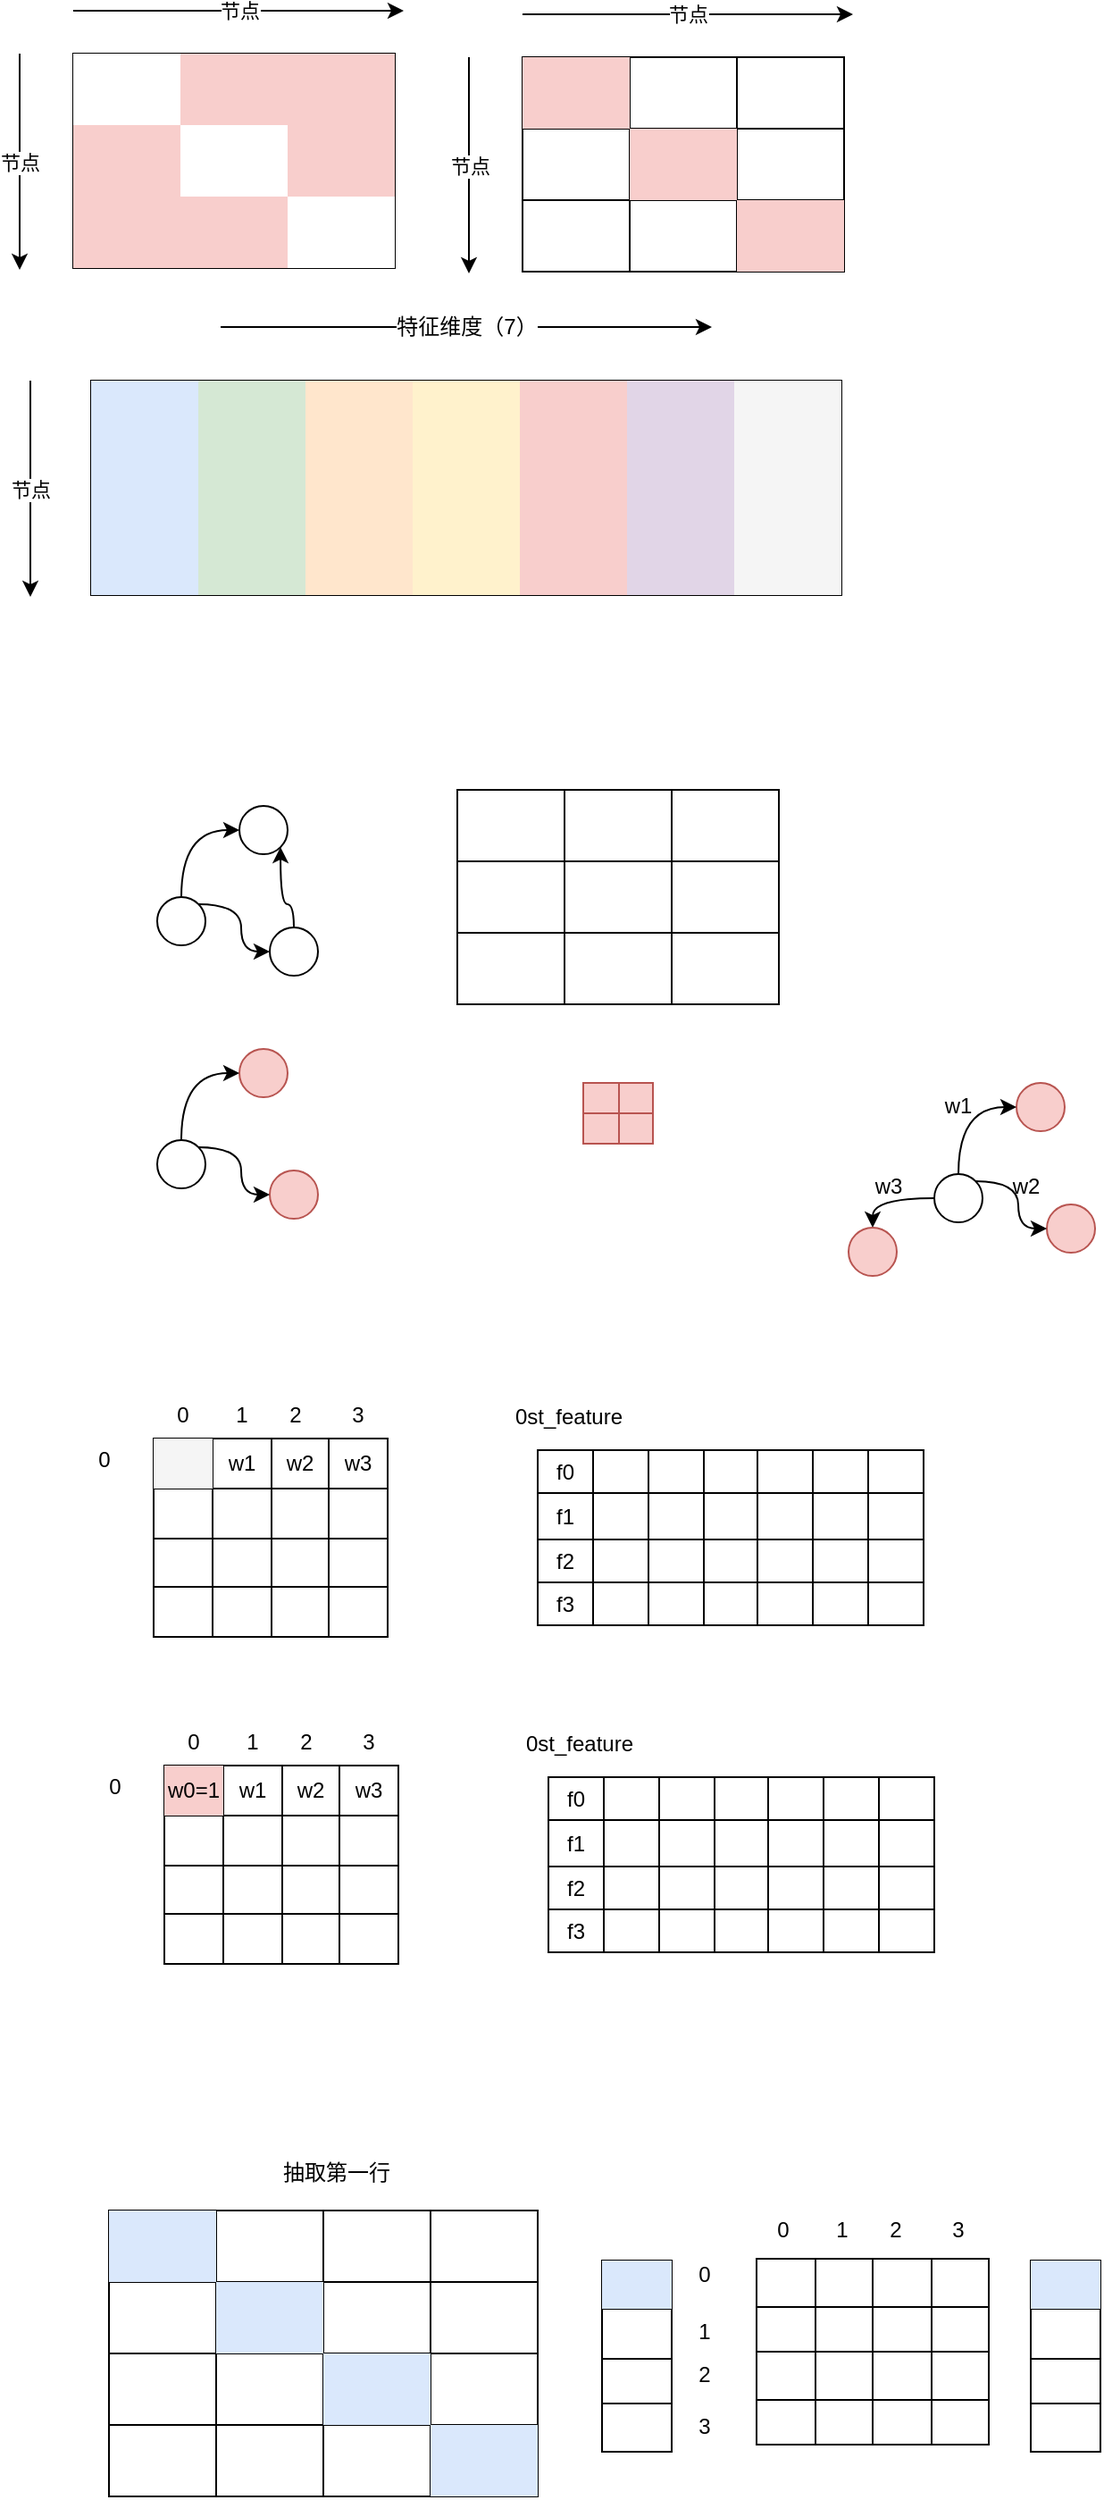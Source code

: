 <mxfile version="16.5.1" type="device"><diagram id="wsxk4LMc-VC1ZfgYgo7i" name="第 1 页"><mxGraphModel dx="716" dy="455" grid="0" gridSize="10" guides="1" tooltips="1" connect="1" arrows="1" fold="1" page="1" pageScale="1" pageWidth="1169" pageHeight="1654" math="0" shadow="0"><root><mxCell id="0"/><mxCell id="1" parent="0"/><mxCell id="mzGBaDZI28ELcRlCMvMu-1" value="" style="shape=table;startSize=0;container=1;collapsible=0;childLayout=tableLayout;" vertex="1" parent="1"><mxGeometry x="598.5" y="506" width="180" height="120" as="geometry"/></mxCell><mxCell id="mzGBaDZI28ELcRlCMvMu-2" value="" style="shape=tableRow;horizontal=0;startSize=0;swimlaneHead=0;swimlaneBody=0;top=0;left=0;bottom=0;right=0;collapsible=0;dropTarget=0;fillColor=none;points=[[0,0.5],[1,0.5]];portConstraint=eastwest;" vertex="1" parent="mzGBaDZI28ELcRlCMvMu-1"><mxGeometry width="180" height="40" as="geometry"/></mxCell><mxCell id="mzGBaDZI28ELcRlCMvMu-3" value="" style="shape=partialRectangle;html=1;whiteSpace=wrap;connectable=0;overflow=hidden;fillColor=#f8cecc;top=0;left=0;bottom=0;right=0;pointerEvents=1;strokeColor=#b85450;" vertex="1" parent="mzGBaDZI28ELcRlCMvMu-2"><mxGeometry width="60" height="40" as="geometry"><mxRectangle width="60" height="40" as="alternateBounds"/></mxGeometry></mxCell><mxCell id="mzGBaDZI28ELcRlCMvMu-4" value="" style="shape=partialRectangle;html=1;whiteSpace=wrap;connectable=0;overflow=hidden;fillColor=none;top=0;left=0;bottom=0;right=0;pointerEvents=1;" vertex="1" parent="mzGBaDZI28ELcRlCMvMu-2"><mxGeometry x="60" width="60" height="40" as="geometry"><mxRectangle width="60" height="40" as="alternateBounds"/></mxGeometry></mxCell><mxCell id="mzGBaDZI28ELcRlCMvMu-5" value="" style="shape=partialRectangle;html=1;whiteSpace=wrap;connectable=0;overflow=hidden;fillColor=none;top=0;left=0;bottom=0;right=0;pointerEvents=1;" vertex="1" parent="mzGBaDZI28ELcRlCMvMu-2"><mxGeometry x="120" width="60" height="40" as="geometry"><mxRectangle width="60" height="40" as="alternateBounds"/></mxGeometry></mxCell><mxCell id="mzGBaDZI28ELcRlCMvMu-6" value="" style="shape=tableRow;horizontal=0;startSize=0;swimlaneHead=0;swimlaneBody=0;top=0;left=0;bottom=0;right=0;collapsible=0;dropTarget=0;fillColor=none;points=[[0,0.5],[1,0.5]];portConstraint=eastwest;" vertex="1" parent="mzGBaDZI28ELcRlCMvMu-1"><mxGeometry y="40" width="180" height="40" as="geometry"/></mxCell><mxCell id="mzGBaDZI28ELcRlCMvMu-7" value="" style="shape=partialRectangle;html=1;whiteSpace=wrap;connectable=0;overflow=hidden;fillColor=none;top=0;left=0;bottom=0;right=0;pointerEvents=1;" vertex="1" parent="mzGBaDZI28ELcRlCMvMu-6"><mxGeometry width="60" height="40" as="geometry"><mxRectangle width="60" height="40" as="alternateBounds"/></mxGeometry></mxCell><mxCell id="mzGBaDZI28ELcRlCMvMu-8" value="" style="shape=partialRectangle;html=1;whiteSpace=wrap;connectable=0;overflow=hidden;fillColor=#f8cecc;top=0;left=0;bottom=0;right=0;pointerEvents=1;strokeColor=#b85450;" vertex="1" parent="mzGBaDZI28ELcRlCMvMu-6"><mxGeometry x="60" width="60" height="40" as="geometry"><mxRectangle width="60" height="40" as="alternateBounds"/></mxGeometry></mxCell><mxCell id="mzGBaDZI28ELcRlCMvMu-9" value="" style="shape=partialRectangle;html=1;whiteSpace=wrap;connectable=0;overflow=hidden;fillColor=none;top=0;left=0;bottom=0;right=0;pointerEvents=1;" vertex="1" parent="mzGBaDZI28ELcRlCMvMu-6"><mxGeometry x="120" width="60" height="40" as="geometry"><mxRectangle width="60" height="40" as="alternateBounds"/></mxGeometry></mxCell><mxCell id="mzGBaDZI28ELcRlCMvMu-10" value="" style="shape=tableRow;horizontal=0;startSize=0;swimlaneHead=0;swimlaneBody=0;top=0;left=0;bottom=0;right=0;collapsible=0;dropTarget=0;fillColor=none;points=[[0,0.5],[1,0.5]];portConstraint=eastwest;" vertex="1" parent="mzGBaDZI28ELcRlCMvMu-1"><mxGeometry y="80" width="180" height="40" as="geometry"/></mxCell><mxCell id="mzGBaDZI28ELcRlCMvMu-11" value="" style="shape=partialRectangle;html=1;whiteSpace=wrap;connectable=0;overflow=hidden;fillColor=none;top=0;left=0;bottom=0;right=0;pointerEvents=1;" vertex="1" parent="mzGBaDZI28ELcRlCMvMu-10"><mxGeometry width="60" height="40" as="geometry"><mxRectangle width="60" height="40" as="alternateBounds"/></mxGeometry></mxCell><mxCell id="mzGBaDZI28ELcRlCMvMu-12" value="" style="shape=partialRectangle;html=1;whiteSpace=wrap;connectable=0;overflow=hidden;fillColor=none;top=0;left=0;bottom=0;right=0;pointerEvents=1;" vertex="1" parent="mzGBaDZI28ELcRlCMvMu-10"><mxGeometry x="60" width="60" height="40" as="geometry"><mxRectangle width="60" height="40" as="alternateBounds"/></mxGeometry></mxCell><mxCell id="mzGBaDZI28ELcRlCMvMu-13" value="" style="shape=partialRectangle;html=1;whiteSpace=wrap;connectable=0;overflow=hidden;fillColor=#f8cecc;top=0;left=0;bottom=0;right=0;pointerEvents=1;strokeColor=#b85450;" vertex="1" parent="mzGBaDZI28ELcRlCMvMu-10"><mxGeometry x="120" width="60" height="40" as="geometry"><mxRectangle width="60" height="40" as="alternateBounds"/></mxGeometry></mxCell><mxCell id="mzGBaDZI28ELcRlCMvMu-16" value="" style="endArrow=classic;html=1;rounded=0;curved=1;" edge="1" parent="1"><mxGeometry relative="1" as="geometry"><mxPoint x="598.5" y="482" as="sourcePoint"/><mxPoint x="783.5" y="482" as="targetPoint"/></mxGeometry></mxCell><mxCell id="mzGBaDZI28ELcRlCMvMu-17" value="节点" style="edgeLabel;resizable=0;html=1;align=center;verticalAlign=middle;" connectable="0" vertex="1" parent="mzGBaDZI28ELcRlCMvMu-16"><mxGeometry relative="1" as="geometry"/></mxCell><mxCell id="mzGBaDZI28ELcRlCMvMu-21" value="" style="endArrow=classic;html=1;rounded=0;curved=1;" edge="1" parent="1"><mxGeometry relative="1" as="geometry"><mxPoint x="568.5" y="506" as="sourcePoint"/><mxPoint x="568.5" y="627" as="targetPoint"/></mxGeometry></mxCell><mxCell id="mzGBaDZI28ELcRlCMvMu-22" value="节点" style="edgeLabel;resizable=0;html=1;align=center;verticalAlign=middle;" connectable="0" vertex="1" parent="mzGBaDZI28ELcRlCMvMu-21"><mxGeometry relative="1" as="geometry"/></mxCell><mxCell id="mzGBaDZI28ELcRlCMvMu-24" value="" style="shape=table;startSize=0;container=1;collapsible=0;childLayout=tableLayout;" vertex="1" parent="1"><mxGeometry x="347" y="504" width="180" height="120" as="geometry"/></mxCell><mxCell id="mzGBaDZI28ELcRlCMvMu-25" value="" style="shape=tableRow;horizontal=0;startSize=0;swimlaneHead=0;swimlaneBody=0;top=0;left=0;bottom=0;right=0;collapsible=0;dropTarget=0;fillColor=none;points=[[0,0.5],[1,0.5]];portConstraint=eastwest;" vertex="1" parent="mzGBaDZI28ELcRlCMvMu-24"><mxGeometry width="180" height="40" as="geometry"/></mxCell><mxCell id="mzGBaDZI28ELcRlCMvMu-26" value="" style="shape=partialRectangle;html=1;whiteSpace=wrap;connectable=0;overflow=hidden;top=0;left=0;bottom=0;right=0;pointerEvents=1;" vertex="1" parent="mzGBaDZI28ELcRlCMvMu-25"><mxGeometry width="60" height="40" as="geometry"><mxRectangle width="60" height="40" as="alternateBounds"/></mxGeometry></mxCell><mxCell id="mzGBaDZI28ELcRlCMvMu-27" value="" style="shape=partialRectangle;html=1;whiteSpace=wrap;connectable=0;overflow=hidden;fillColor=#f8cecc;top=0;left=0;bottom=0;right=0;pointerEvents=1;strokeColor=#b85450;" vertex="1" parent="mzGBaDZI28ELcRlCMvMu-25"><mxGeometry x="60" width="60" height="40" as="geometry"><mxRectangle width="60" height="40" as="alternateBounds"/></mxGeometry></mxCell><mxCell id="mzGBaDZI28ELcRlCMvMu-28" value="" style="shape=partialRectangle;html=1;whiteSpace=wrap;connectable=0;overflow=hidden;fillColor=#f8cecc;top=0;left=0;bottom=0;right=0;pointerEvents=1;strokeColor=#b85450;" vertex="1" parent="mzGBaDZI28ELcRlCMvMu-25"><mxGeometry x="120" width="60" height="40" as="geometry"><mxRectangle width="60" height="40" as="alternateBounds"/></mxGeometry></mxCell><mxCell id="mzGBaDZI28ELcRlCMvMu-29" value="" style="shape=tableRow;horizontal=0;startSize=0;swimlaneHead=0;swimlaneBody=0;top=0;left=0;bottom=0;right=0;collapsible=0;dropTarget=0;fillColor=none;points=[[0,0.5],[1,0.5]];portConstraint=eastwest;" vertex="1" parent="mzGBaDZI28ELcRlCMvMu-24"><mxGeometry y="40" width="180" height="40" as="geometry"/></mxCell><mxCell id="mzGBaDZI28ELcRlCMvMu-30" value="" style="shape=partialRectangle;html=1;whiteSpace=wrap;connectable=0;overflow=hidden;fillColor=#f8cecc;top=0;left=0;bottom=0;right=0;pointerEvents=1;strokeColor=#b85450;" vertex="1" parent="mzGBaDZI28ELcRlCMvMu-29"><mxGeometry width="60" height="40" as="geometry"><mxRectangle width="60" height="40" as="alternateBounds"/></mxGeometry></mxCell><mxCell id="mzGBaDZI28ELcRlCMvMu-31" value="" style="shape=partialRectangle;html=1;whiteSpace=wrap;connectable=0;overflow=hidden;top=0;left=0;bottom=0;right=0;pointerEvents=1;" vertex="1" parent="mzGBaDZI28ELcRlCMvMu-29"><mxGeometry x="60" width="60" height="40" as="geometry"><mxRectangle width="60" height="40" as="alternateBounds"/></mxGeometry></mxCell><mxCell id="mzGBaDZI28ELcRlCMvMu-32" value="" style="shape=partialRectangle;html=1;whiteSpace=wrap;connectable=0;overflow=hidden;fillColor=#f8cecc;top=0;left=0;bottom=0;right=0;pointerEvents=1;strokeColor=#b85450;" vertex="1" parent="mzGBaDZI28ELcRlCMvMu-29"><mxGeometry x="120" width="60" height="40" as="geometry"><mxRectangle width="60" height="40" as="alternateBounds"/></mxGeometry></mxCell><mxCell id="mzGBaDZI28ELcRlCMvMu-33" value="" style="shape=tableRow;horizontal=0;startSize=0;swimlaneHead=0;swimlaneBody=0;top=0;left=0;bottom=0;right=0;collapsible=0;dropTarget=0;fillColor=none;points=[[0,0.5],[1,0.5]];portConstraint=eastwest;" vertex="1" parent="mzGBaDZI28ELcRlCMvMu-24"><mxGeometry y="80" width="180" height="40" as="geometry"/></mxCell><mxCell id="mzGBaDZI28ELcRlCMvMu-34" value="" style="shape=partialRectangle;html=1;whiteSpace=wrap;connectable=0;overflow=hidden;fillColor=#f8cecc;top=0;left=0;bottom=0;right=0;pointerEvents=1;strokeColor=#b85450;" vertex="1" parent="mzGBaDZI28ELcRlCMvMu-33"><mxGeometry width="60" height="40" as="geometry"><mxRectangle width="60" height="40" as="alternateBounds"/></mxGeometry></mxCell><mxCell id="mzGBaDZI28ELcRlCMvMu-35" value="" style="shape=partialRectangle;html=1;whiteSpace=wrap;connectable=0;overflow=hidden;fillColor=#f8cecc;top=0;left=0;bottom=0;right=0;pointerEvents=1;strokeColor=#b85450;" vertex="1" parent="mzGBaDZI28ELcRlCMvMu-33"><mxGeometry x="60" width="60" height="40" as="geometry"><mxRectangle width="60" height="40" as="alternateBounds"/></mxGeometry></mxCell><mxCell id="mzGBaDZI28ELcRlCMvMu-36" value="" style="shape=partialRectangle;html=1;whiteSpace=wrap;connectable=0;overflow=hidden;top=0;left=0;bottom=0;right=0;pointerEvents=1;" vertex="1" parent="mzGBaDZI28ELcRlCMvMu-33"><mxGeometry x="120" width="60" height="40" as="geometry"><mxRectangle width="60" height="40" as="alternateBounds"/></mxGeometry></mxCell><mxCell id="mzGBaDZI28ELcRlCMvMu-37" value="" style="endArrow=classic;html=1;rounded=0;curved=1;" edge="1" parent="1"><mxGeometry relative="1" as="geometry"><mxPoint x="347" y="480" as="sourcePoint"/><mxPoint x="532" y="480" as="targetPoint"/></mxGeometry></mxCell><mxCell id="mzGBaDZI28ELcRlCMvMu-38" value="节点" style="edgeLabel;resizable=0;html=1;align=center;verticalAlign=middle;" connectable="0" vertex="1" parent="mzGBaDZI28ELcRlCMvMu-37"><mxGeometry relative="1" as="geometry"/></mxCell><mxCell id="mzGBaDZI28ELcRlCMvMu-39" value="" style="endArrow=classic;html=1;rounded=0;curved=1;" edge="1" parent="1"><mxGeometry relative="1" as="geometry"><mxPoint x="317" y="504" as="sourcePoint"/><mxPoint x="317" y="625" as="targetPoint"/></mxGeometry></mxCell><mxCell id="mzGBaDZI28ELcRlCMvMu-40" value="节点" style="edgeLabel;resizable=0;html=1;align=center;verticalAlign=middle;" connectable="0" vertex="1" parent="mzGBaDZI28ELcRlCMvMu-39"><mxGeometry relative="1" as="geometry"/></mxCell><mxCell id="mzGBaDZI28ELcRlCMvMu-41" value="" style="shape=table;startSize=0;container=1;collapsible=0;childLayout=tableLayout;fontFamily=Helvetica;fontSize=12;fontColor=default;strokeColor=default;fillColor=default;" vertex="1" parent="1"><mxGeometry x="357" y="687" width="420" height="120" as="geometry"/></mxCell><mxCell id="mzGBaDZI28ELcRlCMvMu-42" value="" style="shape=tableRow;horizontal=0;startSize=0;swimlaneHead=0;swimlaneBody=0;top=0;left=0;bottom=0;right=0;collapsible=0;dropTarget=0;fillColor=none;points=[[0,0.5],[1,0.5]];portConstraint=eastwest;fontFamily=Helvetica;fontSize=12;fontColor=default;strokeColor=default;" vertex="1" parent="mzGBaDZI28ELcRlCMvMu-41"><mxGeometry width="420" height="40" as="geometry"/></mxCell><mxCell id="mzGBaDZI28ELcRlCMvMu-43" value="" style="shape=partialRectangle;html=1;whiteSpace=wrap;connectable=0;overflow=hidden;fillColor=#dae8fc;top=0;left=0;bottom=0;right=0;pointerEvents=1;fontFamily=Helvetica;fontSize=12;startSize=0;strokeColor=#6c8ebf;" vertex="1" parent="mzGBaDZI28ELcRlCMvMu-42"><mxGeometry width="60" height="40" as="geometry"><mxRectangle width="60" height="40" as="alternateBounds"/></mxGeometry></mxCell><mxCell id="mzGBaDZI28ELcRlCMvMu-44" value="" style="shape=partialRectangle;html=1;whiteSpace=wrap;connectable=0;overflow=hidden;fillColor=#d5e8d4;top=0;left=0;bottom=0;right=0;pointerEvents=1;fontFamily=Helvetica;fontSize=12;fontColor=default;startSize=0;strokeColor=#82b366;" vertex="1" parent="mzGBaDZI28ELcRlCMvMu-42"><mxGeometry x="60" width="60" height="40" as="geometry"><mxRectangle width="60" height="40" as="alternateBounds"/></mxGeometry></mxCell><mxCell id="mzGBaDZI28ELcRlCMvMu-45" value="" style="shape=partialRectangle;html=1;whiteSpace=wrap;connectable=0;overflow=hidden;fillColor=#ffe6cc;top=0;left=0;bottom=0;right=0;pointerEvents=1;fontFamily=Helvetica;fontSize=12;fontColor=default;startSize=0;strokeColor=#d79b00;" vertex="1" parent="mzGBaDZI28ELcRlCMvMu-42"><mxGeometry x="120" width="60" height="40" as="geometry"><mxRectangle width="60" height="40" as="alternateBounds"/></mxGeometry></mxCell><mxCell id="mzGBaDZI28ELcRlCMvMu-46" value="" style="shape=partialRectangle;html=1;whiteSpace=wrap;connectable=0;overflow=hidden;fillColor=#fff2cc;top=0;left=0;bottom=0;right=0;pointerEvents=1;fontFamily=Helvetica;fontSize=12;startSize=0;strokeColor=#d6b656;" vertex="1" parent="mzGBaDZI28ELcRlCMvMu-42"><mxGeometry x="180" width="60" height="40" as="geometry"><mxRectangle width="60" height="40" as="alternateBounds"/></mxGeometry></mxCell><mxCell id="mzGBaDZI28ELcRlCMvMu-47" value="" style="shape=partialRectangle;html=1;whiteSpace=wrap;connectable=0;overflow=hidden;fillColor=#f8cecc;top=0;left=0;bottom=0;right=0;pointerEvents=1;fontFamily=Helvetica;fontSize=12;startSize=0;strokeColor=#b85450;" vertex="1" parent="mzGBaDZI28ELcRlCMvMu-42"><mxGeometry x="240" width="60" height="40" as="geometry"><mxRectangle width="60" height="40" as="alternateBounds"/></mxGeometry></mxCell><mxCell id="mzGBaDZI28ELcRlCMvMu-48" value="" style="shape=partialRectangle;html=1;whiteSpace=wrap;connectable=0;overflow=hidden;fillColor=#e1d5e7;top=0;left=0;bottom=0;right=0;pointerEvents=1;fontFamily=Helvetica;fontSize=12;startSize=0;strokeColor=#9673a6;" vertex="1" parent="mzGBaDZI28ELcRlCMvMu-42"><mxGeometry x="300" width="60" height="40" as="geometry"><mxRectangle width="60" height="40" as="alternateBounds"/></mxGeometry></mxCell><mxCell id="mzGBaDZI28ELcRlCMvMu-49" value="" style="shape=partialRectangle;html=1;whiteSpace=wrap;connectable=0;overflow=hidden;fillColor=#f5f5f5;top=0;left=0;bottom=0;right=0;pointerEvents=1;fontFamily=Helvetica;fontSize=12;fontColor=#333333;startSize=0;strokeColor=#666666;" vertex="1" parent="mzGBaDZI28ELcRlCMvMu-42"><mxGeometry x="360" width="60" height="40" as="geometry"><mxRectangle width="60" height="40" as="alternateBounds"/></mxGeometry></mxCell><mxCell id="mzGBaDZI28ELcRlCMvMu-50" value="" style="shape=tableRow;horizontal=0;startSize=0;swimlaneHead=0;swimlaneBody=0;top=0;left=0;bottom=0;right=0;collapsible=0;dropTarget=0;fillColor=none;points=[[0,0.5],[1,0.5]];portConstraint=eastwest;fontFamily=Helvetica;fontSize=12;fontColor=default;strokeColor=default;" vertex="1" parent="mzGBaDZI28ELcRlCMvMu-41"><mxGeometry y="40" width="420" height="40" as="geometry"/></mxCell><mxCell id="mzGBaDZI28ELcRlCMvMu-51" value="" style="shape=partialRectangle;html=1;whiteSpace=wrap;connectable=0;overflow=hidden;fillColor=#dae8fc;top=0;left=0;bottom=0;right=0;pointerEvents=1;fontFamily=Helvetica;fontSize=12;fontColor=default;startSize=0;strokeColor=#6c8ebf;" vertex="1" parent="mzGBaDZI28ELcRlCMvMu-50"><mxGeometry width="60" height="40" as="geometry"><mxRectangle width="60" height="40" as="alternateBounds"/></mxGeometry></mxCell><mxCell id="mzGBaDZI28ELcRlCMvMu-52" value="" style="shape=partialRectangle;html=1;whiteSpace=wrap;connectable=0;overflow=hidden;fillColor=#d5e8d4;top=0;left=0;bottom=0;right=0;pointerEvents=1;fontFamily=Helvetica;fontSize=12;fontColor=default;startSize=0;strokeColor=#82b366;" vertex="1" parent="mzGBaDZI28ELcRlCMvMu-50"><mxGeometry x="60" width="60" height="40" as="geometry"><mxRectangle width="60" height="40" as="alternateBounds"/></mxGeometry></mxCell><mxCell id="mzGBaDZI28ELcRlCMvMu-53" value="" style="shape=partialRectangle;html=1;whiteSpace=wrap;connectable=0;overflow=hidden;fillColor=#ffe6cc;top=0;left=0;bottom=0;right=0;pointerEvents=1;fontFamily=Helvetica;fontSize=12;fontColor=default;startSize=0;strokeColor=#d79b00;" vertex="1" parent="mzGBaDZI28ELcRlCMvMu-50"><mxGeometry x="120" width="60" height="40" as="geometry"><mxRectangle width="60" height="40" as="alternateBounds"/></mxGeometry></mxCell><mxCell id="mzGBaDZI28ELcRlCMvMu-54" value="" style="shape=partialRectangle;html=1;whiteSpace=wrap;connectable=0;overflow=hidden;fillColor=#fff2cc;top=0;left=0;bottom=0;right=0;pointerEvents=1;fontFamily=Helvetica;fontSize=12;startSize=0;strokeColor=#d6b656;" vertex="1" parent="mzGBaDZI28ELcRlCMvMu-50"><mxGeometry x="180" width="60" height="40" as="geometry"><mxRectangle width="60" height="40" as="alternateBounds"/></mxGeometry></mxCell><mxCell id="mzGBaDZI28ELcRlCMvMu-55" value="" style="shape=partialRectangle;html=1;whiteSpace=wrap;connectable=0;overflow=hidden;fillColor=#f8cecc;top=0;left=0;bottom=0;right=0;pointerEvents=1;fontFamily=Helvetica;fontSize=12;startSize=0;strokeColor=#b85450;" vertex="1" parent="mzGBaDZI28ELcRlCMvMu-50"><mxGeometry x="240" width="60" height="40" as="geometry"><mxRectangle width="60" height="40" as="alternateBounds"/></mxGeometry></mxCell><mxCell id="mzGBaDZI28ELcRlCMvMu-56" value="" style="shape=partialRectangle;html=1;whiteSpace=wrap;connectable=0;overflow=hidden;fillColor=#e1d5e7;top=0;left=0;bottom=0;right=0;pointerEvents=1;fontFamily=Helvetica;fontSize=12;startSize=0;strokeColor=#9673a6;" vertex="1" parent="mzGBaDZI28ELcRlCMvMu-50"><mxGeometry x="300" width="60" height="40" as="geometry"><mxRectangle width="60" height="40" as="alternateBounds"/></mxGeometry></mxCell><mxCell id="mzGBaDZI28ELcRlCMvMu-57" value="" style="shape=partialRectangle;html=1;whiteSpace=wrap;connectable=0;overflow=hidden;fillColor=#f5f5f5;top=0;left=0;bottom=0;right=0;pointerEvents=1;fontFamily=Helvetica;fontSize=12;fontColor=#333333;startSize=0;strokeColor=#666666;" vertex="1" parent="mzGBaDZI28ELcRlCMvMu-50"><mxGeometry x="360" width="60" height="40" as="geometry"><mxRectangle width="60" height="40" as="alternateBounds"/></mxGeometry></mxCell><mxCell id="mzGBaDZI28ELcRlCMvMu-58" value="" style="shape=tableRow;horizontal=0;startSize=0;swimlaneHead=0;swimlaneBody=0;top=0;left=0;bottom=0;right=0;collapsible=0;dropTarget=0;fillColor=none;points=[[0,0.5],[1,0.5]];portConstraint=eastwest;fontFamily=Helvetica;fontSize=12;fontColor=default;strokeColor=default;" vertex="1" parent="mzGBaDZI28ELcRlCMvMu-41"><mxGeometry y="80" width="420" height="40" as="geometry"/></mxCell><mxCell id="mzGBaDZI28ELcRlCMvMu-59" value="" style="shape=partialRectangle;html=1;whiteSpace=wrap;connectable=0;overflow=hidden;fillColor=#dae8fc;top=0;left=0;bottom=0;right=0;pointerEvents=1;fontFamily=Helvetica;fontSize=12;fontColor=default;startSize=0;strokeColor=#6c8ebf;" vertex="1" parent="mzGBaDZI28ELcRlCMvMu-58"><mxGeometry width="60" height="40" as="geometry"><mxRectangle width="60" height="40" as="alternateBounds"/></mxGeometry></mxCell><mxCell id="mzGBaDZI28ELcRlCMvMu-60" value="" style="shape=partialRectangle;html=1;whiteSpace=wrap;connectable=0;overflow=hidden;fillColor=#d5e8d4;top=0;left=0;bottom=0;right=0;pointerEvents=1;fontFamily=Helvetica;fontSize=12;fontColor=default;startSize=0;strokeColor=#82b366;" vertex="1" parent="mzGBaDZI28ELcRlCMvMu-58"><mxGeometry x="60" width="60" height="40" as="geometry"><mxRectangle width="60" height="40" as="alternateBounds"/></mxGeometry></mxCell><mxCell id="mzGBaDZI28ELcRlCMvMu-61" value="" style="shape=partialRectangle;html=1;whiteSpace=wrap;connectable=0;overflow=hidden;fillColor=#ffe6cc;top=0;left=0;bottom=0;right=0;pointerEvents=1;fontFamily=Helvetica;fontSize=12;fontColor=default;startSize=0;strokeColor=#d79b00;" vertex="1" parent="mzGBaDZI28ELcRlCMvMu-58"><mxGeometry x="120" width="60" height="40" as="geometry"><mxRectangle width="60" height="40" as="alternateBounds"/></mxGeometry></mxCell><mxCell id="mzGBaDZI28ELcRlCMvMu-62" value="" style="shape=partialRectangle;html=1;whiteSpace=wrap;connectable=0;overflow=hidden;fillColor=#fff2cc;top=0;left=0;bottom=0;right=0;pointerEvents=1;fontFamily=Helvetica;fontSize=12;startSize=0;strokeColor=#d6b656;" vertex="1" parent="mzGBaDZI28ELcRlCMvMu-58"><mxGeometry x="180" width="60" height="40" as="geometry"><mxRectangle width="60" height="40" as="alternateBounds"/></mxGeometry></mxCell><mxCell id="mzGBaDZI28ELcRlCMvMu-63" value="" style="shape=partialRectangle;html=1;whiteSpace=wrap;connectable=0;overflow=hidden;fillColor=#f8cecc;top=0;left=0;bottom=0;right=0;pointerEvents=1;fontFamily=Helvetica;fontSize=12;startSize=0;strokeColor=#b85450;" vertex="1" parent="mzGBaDZI28ELcRlCMvMu-58"><mxGeometry x="240" width="60" height="40" as="geometry"><mxRectangle width="60" height="40" as="alternateBounds"/></mxGeometry></mxCell><mxCell id="mzGBaDZI28ELcRlCMvMu-64" value="" style="shape=partialRectangle;html=1;whiteSpace=wrap;connectable=0;overflow=hidden;fillColor=#e1d5e7;top=0;left=0;bottom=0;right=0;pointerEvents=1;fontFamily=Helvetica;fontSize=12;startSize=0;strokeColor=#9673a6;" vertex="1" parent="mzGBaDZI28ELcRlCMvMu-58"><mxGeometry x="300" width="60" height="40" as="geometry"><mxRectangle width="60" height="40" as="alternateBounds"/></mxGeometry></mxCell><mxCell id="mzGBaDZI28ELcRlCMvMu-65" value="" style="shape=partialRectangle;html=1;whiteSpace=wrap;connectable=0;overflow=hidden;fillColor=#f5f5f5;top=0;left=0;bottom=0;right=0;pointerEvents=1;fontFamily=Helvetica;fontSize=12;fontColor=#333333;startSize=0;strokeColor=#666666;" vertex="1" parent="mzGBaDZI28ELcRlCMvMu-58"><mxGeometry x="360" width="60" height="40" as="geometry"><mxRectangle width="60" height="40" as="alternateBounds"/></mxGeometry></mxCell><mxCell id="mzGBaDZI28ELcRlCMvMu-66" value="" style="endArrow=classic;html=1;rounded=0;curved=1;" edge="1" parent="1"><mxGeometry relative="1" as="geometry"><mxPoint x="323" y="687.0" as="sourcePoint"/><mxPoint x="323" y="808" as="targetPoint"/></mxGeometry></mxCell><mxCell id="mzGBaDZI28ELcRlCMvMu-67" value="节点" style="edgeLabel;resizable=0;html=1;align=center;verticalAlign=middle;" connectable="0" vertex="1" parent="mzGBaDZI28ELcRlCMvMu-66"><mxGeometry relative="1" as="geometry"/></mxCell><mxCell id="mzGBaDZI28ELcRlCMvMu-68" value="" style="endArrow=classic;html=1;rounded=0;fontFamily=Helvetica;fontSize=12;fontColor=default;startSize=0;curved=1;" edge="1" parent="1"><mxGeometry relative="1" as="geometry"><mxPoint x="429.5" y="657" as="sourcePoint"/><mxPoint x="704.5" y="657" as="targetPoint"/></mxGeometry></mxCell><mxCell id="mzGBaDZI28ELcRlCMvMu-69" value="特征维度（7）" style="edgeLabel;resizable=0;html=1;align=center;verticalAlign=middle;fontFamily=Helvetica;fontSize=12;fontColor=default;startSize=0;strokeColor=default;fillColor=default;" connectable="0" vertex="1" parent="mzGBaDZI28ELcRlCMvMu-68"><mxGeometry relative="1" as="geometry"/></mxCell><mxCell id="mzGBaDZI28ELcRlCMvMu-70" value="" style="ellipse;whiteSpace=wrap;html=1;aspect=fixed;fontFamily=Helvetica;fontSize=12;fontColor=default;startSize=0;strokeColor=default;fillColor=default;" vertex="1" parent="1"><mxGeometry x="440" y="925" width="27" height="27" as="geometry"/></mxCell><mxCell id="mzGBaDZI28ELcRlCMvMu-72" value="" style="shape=table;startSize=0;container=1;collapsible=0;childLayout=tableLayout;fontFamily=Helvetica;fontSize=12;fontColor=default;strokeColor=default;fillColor=default;" vertex="1" parent="1"><mxGeometry x="562" y="916" width="180" height="120" as="geometry"/></mxCell><mxCell id="mzGBaDZI28ELcRlCMvMu-73" value="" style="shape=tableRow;horizontal=0;startSize=0;swimlaneHead=0;swimlaneBody=0;top=0;left=0;bottom=0;right=0;collapsible=0;dropTarget=0;fillColor=none;points=[[0,0.5],[1,0.5]];portConstraint=eastwest;fontFamily=Helvetica;fontSize=12;fontColor=default;strokeColor=default;" vertex="1" parent="mzGBaDZI28ELcRlCMvMu-72"><mxGeometry width="180" height="40" as="geometry"/></mxCell><mxCell id="mzGBaDZI28ELcRlCMvMu-74" value="" style="shape=partialRectangle;html=1;whiteSpace=wrap;connectable=0;overflow=hidden;fillColor=none;top=0;left=0;bottom=0;right=0;pointerEvents=1;fontFamily=Helvetica;fontSize=12;fontColor=default;startSize=0;strokeColor=default;" vertex="1" parent="mzGBaDZI28ELcRlCMvMu-73"><mxGeometry width="60" height="40" as="geometry"><mxRectangle width="60" height="40" as="alternateBounds"/></mxGeometry></mxCell><mxCell id="mzGBaDZI28ELcRlCMvMu-75" value="" style="shape=partialRectangle;html=1;whiteSpace=wrap;connectable=0;overflow=hidden;fillColor=none;top=0;left=0;bottom=0;right=0;pointerEvents=1;fontFamily=Helvetica;fontSize=12;fontColor=default;startSize=0;strokeColor=default;" vertex="1" parent="mzGBaDZI28ELcRlCMvMu-73"><mxGeometry x="60" width="60" height="40" as="geometry"><mxRectangle width="60" height="40" as="alternateBounds"/></mxGeometry></mxCell><mxCell id="mzGBaDZI28ELcRlCMvMu-76" value="" style="shape=partialRectangle;html=1;whiteSpace=wrap;connectable=0;overflow=hidden;fillColor=none;top=0;left=0;bottom=0;right=0;pointerEvents=1;fontFamily=Helvetica;fontSize=12;fontColor=default;startSize=0;strokeColor=default;" vertex="1" parent="mzGBaDZI28ELcRlCMvMu-73"><mxGeometry x="120" width="60" height="40" as="geometry"><mxRectangle width="60" height="40" as="alternateBounds"/></mxGeometry></mxCell><mxCell id="mzGBaDZI28ELcRlCMvMu-77" value="" style="shape=tableRow;horizontal=0;startSize=0;swimlaneHead=0;swimlaneBody=0;top=0;left=0;bottom=0;right=0;collapsible=0;dropTarget=0;fillColor=none;points=[[0,0.5],[1,0.5]];portConstraint=eastwest;fontFamily=Helvetica;fontSize=12;fontColor=default;strokeColor=default;" vertex="1" parent="mzGBaDZI28ELcRlCMvMu-72"><mxGeometry y="40" width="180" height="40" as="geometry"/></mxCell><mxCell id="mzGBaDZI28ELcRlCMvMu-78" value="" style="shape=partialRectangle;html=1;whiteSpace=wrap;connectable=0;overflow=hidden;fillColor=none;top=0;left=0;bottom=0;right=0;pointerEvents=1;fontFamily=Helvetica;fontSize=12;fontColor=default;startSize=0;strokeColor=default;" vertex="1" parent="mzGBaDZI28ELcRlCMvMu-77"><mxGeometry width="60" height="40" as="geometry"><mxRectangle width="60" height="40" as="alternateBounds"/></mxGeometry></mxCell><mxCell id="mzGBaDZI28ELcRlCMvMu-79" value="" style="shape=partialRectangle;html=1;whiteSpace=wrap;connectable=0;overflow=hidden;fillColor=none;top=0;left=0;bottom=0;right=0;pointerEvents=1;fontFamily=Helvetica;fontSize=12;fontColor=default;startSize=0;strokeColor=default;" vertex="1" parent="mzGBaDZI28ELcRlCMvMu-77"><mxGeometry x="60" width="60" height="40" as="geometry"><mxRectangle width="60" height="40" as="alternateBounds"/></mxGeometry></mxCell><mxCell id="mzGBaDZI28ELcRlCMvMu-80" value="" style="shape=partialRectangle;html=1;whiteSpace=wrap;connectable=0;overflow=hidden;fillColor=none;top=0;left=0;bottom=0;right=0;pointerEvents=1;fontFamily=Helvetica;fontSize=12;fontColor=default;startSize=0;strokeColor=default;" vertex="1" parent="mzGBaDZI28ELcRlCMvMu-77"><mxGeometry x="120" width="60" height="40" as="geometry"><mxRectangle width="60" height="40" as="alternateBounds"/></mxGeometry></mxCell><mxCell id="mzGBaDZI28ELcRlCMvMu-81" value="" style="shape=tableRow;horizontal=0;startSize=0;swimlaneHead=0;swimlaneBody=0;top=0;left=0;bottom=0;right=0;collapsible=0;dropTarget=0;fillColor=none;points=[[0,0.5],[1,0.5]];portConstraint=eastwest;fontFamily=Helvetica;fontSize=12;fontColor=default;strokeColor=default;" vertex="1" parent="mzGBaDZI28ELcRlCMvMu-72"><mxGeometry y="80" width="180" height="40" as="geometry"/></mxCell><mxCell id="mzGBaDZI28ELcRlCMvMu-82" value="" style="shape=partialRectangle;html=1;whiteSpace=wrap;connectable=0;overflow=hidden;fillColor=none;top=0;left=0;bottom=0;right=0;pointerEvents=1;fontFamily=Helvetica;fontSize=12;fontColor=default;startSize=0;strokeColor=default;" vertex="1" parent="mzGBaDZI28ELcRlCMvMu-81"><mxGeometry width="60" height="40" as="geometry"><mxRectangle width="60" height="40" as="alternateBounds"/></mxGeometry></mxCell><mxCell id="mzGBaDZI28ELcRlCMvMu-83" value="" style="shape=partialRectangle;html=1;whiteSpace=wrap;connectable=0;overflow=hidden;fillColor=none;top=0;left=0;bottom=0;right=0;pointerEvents=1;fontFamily=Helvetica;fontSize=12;fontColor=default;startSize=0;strokeColor=default;" vertex="1" parent="mzGBaDZI28ELcRlCMvMu-81"><mxGeometry x="60" width="60" height="40" as="geometry"><mxRectangle width="60" height="40" as="alternateBounds"/></mxGeometry></mxCell><mxCell id="mzGBaDZI28ELcRlCMvMu-84" value="" style="shape=partialRectangle;html=1;whiteSpace=wrap;connectable=0;overflow=hidden;fillColor=none;top=0;left=0;bottom=0;right=0;pointerEvents=1;fontFamily=Helvetica;fontSize=12;fontColor=default;startSize=0;strokeColor=default;" vertex="1" parent="mzGBaDZI28ELcRlCMvMu-81"><mxGeometry x="120" width="60" height="40" as="geometry"><mxRectangle width="60" height="40" as="alternateBounds"/></mxGeometry></mxCell><mxCell id="mzGBaDZI28ELcRlCMvMu-90" style="edgeStyle=orthogonalEdgeStyle;curved=1;rounded=0;orthogonalLoop=1;jettySize=auto;html=1;exitX=0.5;exitY=0;exitDx=0;exitDy=0;entryX=1;entryY=1;entryDx=0;entryDy=0;fontFamily=Helvetica;fontSize=12;fontColor=default;startSize=0;" edge="1" parent="1" source="mzGBaDZI28ELcRlCMvMu-86" target="mzGBaDZI28ELcRlCMvMu-70"><mxGeometry relative="1" as="geometry"><Array as="points"><mxPoint x="470" y="980"/><mxPoint x="463" y="980"/></Array></mxGeometry></mxCell><mxCell id="mzGBaDZI28ELcRlCMvMu-86" value="" style="ellipse;whiteSpace=wrap;html=1;aspect=fixed;fontFamily=Helvetica;fontSize=12;fontColor=default;startSize=0;strokeColor=default;fillColor=default;" vertex="1" parent="1"><mxGeometry x="457" y="993" width="27" height="27" as="geometry"/></mxCell><mxCell id="mzGBaDZI28ELcRlCMvMu-88" style="edgeStyle=orthogonalEdgeStyle;curved=1;rounded=0;orthogonalLoop=1;jettySize=auto;html=1;exitX=1;exitY=0;exitDx=0;exitDy=0;entryX=0;entryY=0.5;entryDx=0;entryDy=0;fontFamily=Helvetica;fontSize=12;fontColor=default;startSize=0;" edge="1" parent="1" source="mzGBaDZI28ELcRlCMvMu-87" target="mzGBaDZI28ELcRlCMvMu-86"><mxGeometry relative="1" as="geometry"/></mxCell><mxCell id="mzGBaDZI28ELcRlCMvMu-92" style="edgeStyle=orthogonalEdgeStyle;curved=1;rounded=0;orthogonalLoop=1;jettySize=auto;html=1;exitX=0.5;exitY=0;exitDx=0;exitDy=0;entryX=0;entryY=0.5;entryDx=0;entryDy=0;fontFamily=Helvetica;fontSize=12;fontColor=default;startSize=0;" edge="1" parent="1" source="mzGBaDZI28ELcRlCMvMu-87" target="mzGBaDZI28ELcRlCMvMu-70"><mxGeometry relative="1" as="geometry"/></mxCell><mxCell id="mzGBaDZI28ELcRlCMvMu-87" value="" style="ellipse;whiteSpace=wrap;html=1;aspect=fixed;fontFamily=Helvetica;fontSize=12;fontColor=default;startSize=0;strokeColor=default;fillColor=default;" vertex="1" parent="1"><mxGeometry x="394" y="976" width="27" height="27" as="geometry"/></mxCell><mxCell id="mzGBaDZI28ELcRlCMvMu-93" value="" style="shape=table;startSize=0;container=1;collapsible=0;childLayout=tableLayout;fontFamily=Helvetica;fontSize=12;strokeColor=#b85450;fillColor=#f8cecc;" vertex="1" parent="1"><mxGeometry x="632.5" y="1080" width="39" height="34" as="geometry"/></mxCell><mxCell id="mzGBaDZI28ELcRlCMvMu-94" value="" style="shape=tableRow;horizontal=0;startSize=0;swimlaneHead=0;swimlaneBody=0;top=0;left=0;bottom=0;right=0;collapsible=0;dropTarget=0;fillColor=none;points=[[0,0.5],[1,0.5]];portConstraint=eastwest;fontFamily=Helvetica;fontSize=12;fontColor=default;strokeColor=default;" vertex="1" parent="mzGBaDZI28ELcRlCMvMu-93"><mxGeometry width="39" height="17" as="geometry"/></mxCell><mxCell id="mzGBaDZI28ELcRlCMvMu-95" value="" style="shape=partialRectangle;html=1;whiteSpace=wrap;connectable=0;overflow=hidden;fillColor=none;top=0;left=0;bottom=0;right=0;pointerEvents=1;fontFamily=Helvetica;fontSize=12;fontColor=default;startSize=0;strokeColor=default;" vertex="1" parent="mzGBaDZI28ELcRlCMvMu-94"><mxGeometry width="20" height="17" as="geometry"><mxRectangle width="20" height="17" as="alternateBounds"/></mxGeometry></mxCell><mxCell id="mzGBaDZI28ELcRlCMvMu-96" value="" style="shape=partialRectangle;html=1;whiteSpace=wrap;connectable=0;overflow=hidden;fillColor=none;top=0;left=0;bottom=0;right=0;pointerEvents=1;fontFamily=Helvetica;fontSize=12;fontColor=default;startSize=0;strokeColor=default;" vertex="1" parent="mzGBaDZI28ELcRlCMvMu-94"><mxGeometry x="20" width="19" height="17" as="geometry"><mxRectangle width="19" height="17" as="alternateBounds"/></mxGeometry></mxCell><mxCell id="mzGBaDZI28ELcRlCMvMu-97" value="" style="shape=tableRow;horizontal=0;startSize=0;swimlaneHead=0;swimlaneBody=0;top=0;left=0;bottom=0;right=0;collapsible=0;dropTarget=0;fillColor=none;points=[[0,0.5],[1,0.5]];portConstraint=eastwest;fontFamily=Helvetica;fontSize=12;fontColor=default;strokeColor=default;" vertex="1" parent="mzGBaDZI28ELcRlCMvMu-93"><mxGeometry y="17" width="39" height="17" as="geometry"/></mxCell><mxCell id="mzGBaDZI28ELcRlCMvMu-98" value="" style="shape=partialRectangle;html=1;whiteSpace=wrap;connectable=0;overflow=hidden;fillColor=none;top=0;left=0;bottom=0;right=0;pointerEvents=1;fontFamily=Helvetica;fontSize=12;fontColor=default;startSize=0;strokeColor=default;" vertex="1" parent="mzGBaDZI28ELcRlCMvMu-97"><mxGeometry width="20" height="17" as="geometry"><mxRectangle width="20" height="17" as="alternateBounds"/></mxGeometry></mxCell><mxCell id="mzGBaDZI28ELcRlCMvMu-99" value="" style="shape=partialRectangle;html=1;whiteSpace=wrap;connectable=0;overflow=hidden;fillColor=none;top=0;left=0;bottom=0;right=0;pointerEvents=1;fontFamily=Helvetica;fontSize=12;fontColor=default;startSize=0;strokeColor=default;" vertex="1" parent="mzGBaDZI28ELcRlCMvMu-97"><mxGeometry x="20" width="19" height="17" as="geometry"><mxRectangle width="19" height="17" as="alternateBounds"/></mxGeometry></mxCell><mxCell id="mzGBaDZI28ELcRlCMvMu-100" value="" style="ellipse;whiteSpace=wrap;html=1;aspect=fixed;fontFamily=Helvetica;fontSize=12;startSize=0;strokeColor=#b85450;fillColor=#f8cecc;" vertex="1" parent="1"><mxGeometry x="440" y="1061" width="27" height="27" as="geometry"/></mxCell><mxCell id="mzGBaDZI28ELcRlCMvMu-102" value="" style="ellipse;whiteSpace=wrap;html=1;aspect=fixed;fontFamily=Helvetica;fontSize=12;startSize=0;strokeColor=#b85450;fillColor=#f8cecc;" vertex="1" parent="1"><mxGeometry x="457" y="1129" width="27" height="27" as="geometry"/></mxCell><mxCell id="mzGBaDZI28ELcRlCMvMu-103" style="edgeStyle=orthogonalEdgeStyle;curved=1;rounded=0;orthogonalLoop=1;jettySize=auto;html=1;exitX=1;exitY=0;exitDx=0;exitDy=0;entryX=0;entryY=0.5;entryDx=0;entryDy=0;fontFamily=Helvetica;fontSize=12;fontColor=default;startSize=0;" edge="1" parent="1" source="mzGBaDZI28ELcRlCMvMu-105" target="mzGBaDZI28ELcRlCMvMu-102"><mxGeometry relative="1" as="geometry"/></mxCell><mxCell id="mzGBaDZI28ELcRlCMvMu-104" style="edgeStyle=orthogonalEdgeStyle;curved=1;rounded=0;orthogonalLoop=1;jettySize=auto;html=1;exitX=0.5;exitY=0;exitDx=0;exitDy=0;entryX=0;entryY=0.5;entryDx=0;entryDy=0;fontFamily=Helvetica;fontSize=12;fontColor=default;startSize=0;" edge="1" parent="1" source="mzGBaDZI28ELcRlCMvMu-105" target="mzGBaDZI28ELcRlCMvMu-100"><mxGeometry relative="1" as="geometry"/></mxCell><mxCell id="mzGBaDZI28ELcRlCMvMu-105" value="" style="ellipse;whiteSpace=wrap;html=1;aspect=fixed;fontFamily=Helvetica;fontSize=12;startSize=0;" vertex="1" parent="1"><mxGeometry x="394" y="1112" width="27" height="27" as="geometry"/></mxCell><mxCell id="mzGBaDZI28ELcRlCMvMu-106" value="" style="shape=table;startSize=0;container=1;collapsible=0;childLayout=tableLayout;fontFamily=Helvetica;fontSize=12;fontColor=default;strokeColor=default;fillColor=default;" vertex="1" parent="1"><mxGeometry x="392" y="1279" width="131" height="111" as="geometry"/></mxCell><mxCell id="mzGBaDZI28ELcRlCMvMu-107" value="" style="shape=tableRow;horizontal=0;startSize=0;swimlaneHead=0;swimlaneBody=0;top=0;left=0;bottom=0;right=0;collapsible=0;dropTarget=0;fillColor=none;points=[[0,0.5],[1,0.5]];portConstraint=eastwest;fontFamily=Helvetica;fontSize=12;fontColor=default;strokeColor=default;" vertex="1" parent="mzGBaDZI28ELcRlCMvMu-106"><mxGeometry width="131" height="28" as="geometry"/></mxCell><mxCell id="mzGBaDZI28ELcRlCMvMu-108" value="" style="shape=partialRectangle;html=1;whiteSpace=wrap;connectable=0;overflow=hidden;fillColor=#f5f5f5;top=0;left=0;bottom=0;right=0;pointerEvents=1;fontFamily=Helvetica;fontSize=12;fontColor=#333333;startSize=0;strokeColor=#666666;" vertex="1" parent="mzGBaDZI28ELcRlCMvMu-107"><mxGeometry width="33" height="28" as="geometry"><mxRectangle width="33" height="28" as="alternateBounds"/></mxGeometry></mxCell><mxCell id="mzGBaDZI28ELcRlCMvMu-109" value="w1" style="shape=partialRectangle;html=1;whiteSpace=wrap;connectable=0;overflow=hidden;fillColor=none;top=0;left=0;bottom=0;right=0;pointerEvents=1;fontFamily=Helvetica;fontSize=12;fontColor=default;startSize=0;strokeColor=default;" vertex="1" parent="mzGBaDZI28ELcRlCMvMu-107"><mxGeometry x="33" width="33" height="28" as="geometry"><mxRectangle width="33" height="28" as="alternateBounds"/></mxGeometry></mxCell><mxCell id="mzGBaDZI28ELcRlCMvMu-110" value="w2" style="shape=partialRectangle;html=1;whiteSpace=wrap;connectable=0;overflow=hidden;fillColor=none;top=0;left=0;bottom=0;right=0;pointerEvents=1;fontFamily=Helvetica;fontSize=12;fontColor=default;startSize=0;strokeColor=default;" vertex="1" parent="mzGBaDZI28ELcRlCMvMu-107"><mxGeometry x="66" width="32" height="28" as="geometry"><mxRectangle width="32" height="28" as="alternateBounds"/></mxGeometry></mxCell><mxCell id="mzGBaDZI28ELcRlCMvMu-111" value="w3" style="shape=partialRectangle;html=1;whiteSpace=wrap;connectable=0;overflow=hidden;fillColor=none;top=0;left=0;bottom=0;right=0;pointerEvents=1;fontFamily=Helvetica;fontSize=12;fontColor=default;startSize=0;strokeColor=default;" vertex="1" parent="mzGBaDZI28ELcRlCMvMu-107"><mxGeometry x="98" width="33" height="28" as="geometry"><mxRectangle width="33" height="28" as="alternateBounds"/></mxGeometry></mxCell><mxCell id="mzGBaDZI28ELcRlCMvMu-112" value="" style="shape=tableRow;horizontal=0;startSize=0;swimlaneHead=0;swimlaneBody=0;top=0;left=0;bottom=0;right=0;collapsible=0;dropTarget=0;fillColor=none;points=[[0,0.5],[1,0.5]];portConstraint=eastwest;fontFamily=Helvetica;fontSize=12;fontColor=default;strokeColor=default;" vertex="1" parent="mzGBaDZI28ELcRlCMvMu-106"><mxGeometry y="28" width="131" height="28" as="geometry"/></mxCell><mxCell id="mzGBaDZI28ELcRlCMvMu-113" value="" style="shape=partialRectangle;html=1;whiteSpace=wrap;connectable=0;overflow=hidden;fillColor=none;top=0;left=0;bottom=0;right=0;pointerEvents=1;fontFamily=Helvetica;fontSize=12;fontColor=default;startSize=0;strokeColor=default;" vertex="1" parent="mzGBaDZI28ELcRlCMvMu-112"><mxGeometry width="33" height="28" as="geometry"><mxRectangle width="33" height="28" as="alternateBounds"/></mxGeometry></mxCell><mxCell id="mzGBaDZI28ELcRlCMvMu-114" value="" style="shape=partialRectangle;html=1;whiteSpace=wrap;connectable=0;overflow=hidden;fillColor=none;top=0;left=0;bottom=0;right=0;pointerEvents=1;fontFamily=Helvetica;fontSize=12;fontColor=default;startSize=0;strokeColor=default;" vertex="1" parent="mzGBaDZI28ELcRlCMvMu-112"><mxGeometry x="33" width="33" height="28" as="geometry"><mxRectangle width="33" height="28" as="alternateBounds"/></mxGeometry></mxCell><mxCell id="mzGBaDZI28ELcRlCMvMu-115" value="" style="shape=partialRectangle;html=1;whiteSpace=wrap;connectable=0;overflow=hidden;fillColor=none;top=0;left=0;bottom=0;right=0;pointerEvents=1;fontFamily=Helvetica;fontSize=12;fontColor=default;startSize=0;strokeColor=default;" vertex="1" parent="mzGBaDZI28ELcRlCMvMu-112"><mxGeometry x="66" width="32" height="28" as="geometry"><mxRectangle width="32" height="28" as="alternateBounds"/></mxGeometry></mxCell><mxCell id="mzGBaDZI28ELcRlCMvMu-116" value="" style="shape=partialRectangle;html=1;whiteSpace=wrap;connectable=0;overflow=hidden;fillColor=none;top=0;left=0;bottom=0;right=0;pointerEvents=1;fontFamily=Helvetica;fontSize=12;fontColor=default;startSize=0;strokeColor=default;" vertex="1" parent="mzGBaDZI28ELcRlCMvMu-112"><mxGeometry x="98" width="33" height="28" as="geometry"><mxRectangle width="33" height="28" as="alternateBounds"/></mxGeometry></mxCell><mxCell id="mzGBaDZI28ELcRlCMvMu-117" value="" style="shape=tableRow;horizontal=0;startSize=0;swimlaneHead=0;swimlaneBody=0;top=0;left=0;bottom=0;right=0;collapsible=0;dropTarget=0;fillColor=none;points=[[0,0.5],[1,0.5]];portConstraint=eastwest;fontFamily=Helvetica;fontSize=12;fontColor=default;strokeColor=default;" vertex="1" parent="mzGBaDZI28ELcRlCMvMu-106"><mxGeometry y="56" width="131" height="27" as="geometry"/></mxCell><mxCell id="mzGBaDZI28ELcRlCMvMu-118" value="" style="shape=partialRectangle;html=1;whiteSpace=wrap;connectable=0;overflow=hidden;fillColor=none;top=0;left=0;bottom=0;right=0;pointerEvents=1;fontFamily=Helvetica;fontSize=12;fontColor=default;startSize=0;strokeColor=default;" vertex="1" parent="mzGBaDZI28ELcRlCMvMu-117"><mxGeometry width="33" height="27" as="geometry"><mxRectangle width="33" height="27" as="alternateBounds"/></mxGeometry></mxCell><mxCell id="mzGBaDZI28ELcRlCMvMu-119" value="" style="shape=partialRectangle;html=1;whiteSpace=wrap;connectable=0;overflow=hidden;fillColor=none;top=0;left=0;bottom=0;right=0;pointerEvents=1;fontFamily=Helvetica;fontSize=12;fontColor=default;startSize=0;strokeColor=default;" vertex="1" parent="mzGBaDZI28ELcRlCMvMu-117"><mxGeometry x="33" width="33" height="27" as="geometry"><mxRectangle width="33" height="27" as="alternateBounds"/></mxGeometry></mxCell><mxCell id="mzGBaDZI28ELcRlCMvMu-120" value="" style="shape=partialRectangle;html=1;whiteSpace=wrap;connectable=0;overflow=hidden;fillColor=none;top=0;left=0;bottom=0;right=0;pointerEvents=1;fontFamily=Helvetica;fontSize=12;fontColor=default;startSize=0;strokeColor=default;" vertex="1" parent="mzGBaDZI28ELcRlCMvMu-117"><mxGeometry x="66" width="32" height="27" as="geometry"><mxRectangle width="32" height="27" as="alternateBounds"/></mxGeometry></mxCell><mxCell id="mzGBaDZI28ELcRlCMvMu-121" value="" style="shape=partialRectangle;html=1;whiteSpace=wrap;connectable=0;overflow=hidden;fillColor=none;top=0;left=0;bottom=0;right=0;pointerEvents=1;fontFamily=Helvetica;fontSize=12;fontColor=default;startSize=0;strokeColor=default;" vertex="1" parent="mzGBaDZI28ELcRlCMvMu-117"><mxGeometry x="98" width="33" height="27" as="geometry"><mxRectangle width="33" height="27" as="alternateBounds"/></mxGeometry></mxCell><mxCell id="mzGBaDZI28ELcRlCMvMu-122" value="" style="shape=tableRow;horizontal=0;startSize=0;swimlaneHead=0;swimlaneBody=0;top=0;left=0;bottom=0;right=0;collapsible=0;dropTarget=0;fillColor=none;points=[[0,0.5],[1,0.5]];portConstraint=eastwest;fontFamily=Helvetica;fontSize=12;fontColor=default;strokeColor=default;" vertex="1" parent="mzGBaDZI28ELcRlCMvMu-106"><mxGeometry y="83" width="131" height="28" as="geometry"/></mxCell><mxCell id="mzGBaDZI28ELcRlCMvMu-123" value="" style="shape=partialRectangle;html=1;whiteSpace=wrap;connectable=0;overflow=hidden;fillColor=none;top=0;left=0;bottom=0;right=0;pointerEvents=1;fontFamily=Helvetica;fontSize=12;fontColor=default;startSize=0;strokeColor=default;" vertex="1" parent="mzGBaDZI28ELcRlCMvMu-122"><mxGeometry width="33" height="28" as="geometry"><mxRectangle width="33" height="28" as="alternateBounds"/></mxGeometry></mxCell><mxCell id="mzGBaDZI28ELcRlCMvMu-124" value="" style="shape=partialRectangle;html=1;whiteSpace=wrap;connectable=0;overflow=hidden;fillColor=none;top=0;left=0;bottom=0;right=0;pointerEvents=1;fontFamily=Helvetica;fontSize=12;fontColor=default;startSize=0;strokeColor=default;" vertex="1" parent="mzGBaDZI28ELcRlCMvMu-122"><mxGeometry x="33" width="33" height="28" as="geometry"><mxRectangle width="33" height="28" as="alternateBounds"/></mxGeometry></mxCell><mxCell id="mzGBaDZI28ELcRlCMvMu-125" value="" style="shape=partialRectangle;html=1;whiteSpace=wrap;connectable=0;overflow=hidden;fillColor=none;top=0;left=0;bottom=0;right=0;pointerEvents=1;fontFamily=Helvetica;fontSize=12;fontColor=default;startSize=0;strokeColor=default;" vertex="1" parent="mzGBaDZI28ELcRlCMvMu-122"><mxGeometry x="66" width="32" height="28" as="geometry"><mxRectangle width="32" height="28" as="alternateBounds"/></mxGeometry></mxCell><mxCell id="mzGBaDZI28ELcRlCMvMu-126" value="" style="shape=partialRectangle;html=1;whiteSpace=wrap;connectable=0;overflow=hidden;fillColor=none;top=0;left=0;bottom=0;right=0;pointerEvents=1;fontFamily=Helvetica;fontSize=12;fontColor=default;startSize=0;strokeColor=default;" vertex="1" parent="mzGBaDZI28ELcRlCMvMu-122"><mxGeometry x="98" width="33" height="28" as="geometry"><mxRectangle width="33" height="28" as="alternateBounds"/></mxGeometry></mxCell><mxCell id="mzGBaDZI28ELcRlCMvMu-168" value="" style="shape=table;startSize=0;container=1;collapsible=0;childLayout=tableLayout;fontFamily=Helvetica;fontSize=12;fontColor=default;strokeColor=default;fillColor=default;" vertex="1" parent="1"><mxGeometry x="607" y="1285.5" width="216" height="98" as="geometry"/></mxCell><mxCell id="mzGBaDZI28ELcRlCMvMu-169" value="" style="shape=tableRow;horizontal=0;startSize=0;swimlaneHead=0;swimlaneBody=0;top=0;left=0;bottom=0;right=0;collapsible=0;dropTarget=0;fillColor=none;points=[[0,0.5],[1,0.5]];portConstraint=eastwest;fontFamily=Helvetica;fontSize=12;fontColor=default;strokeColor=default;" vertex="1" parent="mzGBaDZI28ELcRlCMvMu-168"><mxGeometry width="216" height="24" as="geometry"/></mxCell><mxCell id="mzGBaDZI28ELcRlCMvMu-170" value="f0" style="shape=partialRectangle;html=1;whiteSpace=wrap;connectable=0;overflow=hidden;fillColor=none;top=0;left=0;bottom=0;right=0;pointerEvents=1;fontFamily=Helvetica;fontSize=12;fontColor=default;startSize=0;strokeColor=default;" vertex="1" parent="mzGBaDZI28ELcRlCMvMu-169"><mxGeometry width="31" height="24" as="geometry"><mxRectangle width="31" height="24" as="alternateBounds"/></mxGeometry></mxCell><mxCell id="mzGBaDZI28ELcRlCMvMu-171" value="" style="shape=partialRectangle;html=1;whiteSpace=wrap;connectable=0;overflow=hidden;fillColor=none;top=0;left=0;bottom=0;right=0;pointerEvents=1;fontFamily=Helvetica;fontSize=12;fontColor=default;startSize=0;strokeColor=default;" vertex="1" parent="mzGBaDZI28ELcRlCMvMu-169"><mxGeometry x="31" width="31" height="24" as="geometry"><mxRectangle width="31" height="24" as="alternateBounds"/></mxGeometry></mxCell><mxCell id="mzGBaDZI28ELcRlCMvMu-172" value="" style="shape=partialRectangle;html=1;whiteSpace=wrap;connectable=0;overflow=hidden;fillColor=none;top=0;left=0;bottom=0;right=0;pointerEvents=1;fontFamily=Helvetica;fontSize=12;fontColor=default;startSize=0;strokeColor=default;" vertex="1" parent="mzGBaDZI28ELcRlCMvMu-169"><mxGeometry x="62" width="31" height="24" as="geometry"><mxRectangle width="31" height="24" as="alternateBounds"/></mxGeometry></mxCell><mxCell id="mzGBaDZI28ELcRlCMvMu-173" value="" style="shape=partialRectangle;html=1;whiteSpace=wrap;connectable=0;overflow=hidden;fillColor=none;top=0;left=0;bottom=0;right=0;pointerEvents=1;fontFamily=Helvetica;fontSize=12;fontColor=default;startSize=0;strokeColor=default;" vertex="1" parent="mzGBaDZI28ELcRlCMvMu-169"><mxGeometry x="93" width="30" height="24" as="geometry"><mxRectangle width="30" height="24" as="alternateBounds"/></mxGeometry></mxCell><mxCell id="mzGBaDZI28ELcRlCMvMu-174" value="" style="shape=partialRectangle;html=1;whiteSpace=wrap;connectable=0;overflow=hidden;fillColor=none;top=0;left=0;bottom=0;right=0;pointerEvents=1;fontFamily=Helvetica;fontSize=12;fontColor=default;startSize=0;strokeColor=default;" vertex="1" parent="mzGBaDZI28ELcRlCMvMu-169"><mxGeometry x="123" width="31" height="24" as="geometry"><mxRectangle width="31" height="24" as="alternateBounds"/></mxGeometry></mxCell><mxCell id="mzGBaDZI28ELcRlCMvMu-175" value="" style="shape=partialRectangle;html=1;whiteSpace=wrap;connectable=0;overflow=hidden;fillColor=none;top=0;left=0;bottom=0;right=0;pointerEvents=1;fontFamily=Helvetica;fontSize=12;fontColor=default;startSize=0;strokeColor=default;" vertex="1" parent="mzGBaDZI28ELcRlCMvMu-169"><mxGeometry x="154" width="31" height="24" as="geometry"><mxRectangle width="31" height="24" as="alternateBounds"/></mxGeometry></mxCell><mxCell id="mzGBaDZI28ELcRlCMvMu-176" value="" style="shape=partialRectangle;html=1;whiteSpace=wrap;connectable=0;overflow=hidden;fillColor=none;top=0;left=0;bottom=0;right=0;pointerEvents=1;fontFamily=Helvetica;fontSize=12;fontColor=default;startSize=0;strokeColor=default;" vertex="1" parent="mzGBaDZI28ELcRlCMvMu-169"><mxGeometry x="185" width="31" height="24" as="geometry"><mxRectangle width="31" height="24" as="alternateBounds"/></mxGeometry></mxCell><mxCell id="mzGBaDZI28ELcRlCMvMu-177" value="" style="shape=tableRow;horizontal=0;startSize=0;swimlaneHead=0;swimlaneBody=0;top=0;left=0;bottom=0;right=0;collapsible=0;dropTarget=0;fillColor=none;points=[[0,0.5],[1,0.5]];portConstraint=eastwest;fontFamily=Helvetica;fontSize=12;fontColor=default;strokeColor=default;" vertex="1" parent="mzGBaDZI28ELcRlCMvMu-168"><mxGeometry y="24" width="216" height="26" as="geometry"/></mxCell><mxCell id="mzGBaDZI28ELcRlCMvMu-178" value="f1" style="shape=partialRectangle;html=1;whiteSpace=wrap;connectable=0;overflow=hidden;fillColor=none;top=0;left=0;bottom=0;right=0;pointerEvents=1;fontFamily=Helvetica;fontSize=12;fontColor=default;startSize=0;strokeColor=default;" vertex="1" parent="mzGBaDZI28ELcRlCMvMu-177"><mxGeometry width="31" height="26" as="geometry"><mxRectangle width="31" height="26" as="alternateBounds"/></mxGeometry></mxCell><mxCell id="mzGBaDZI28ELcRlCMvMu-179" value="" style="shape=partialRectangle;html=1;whiteSpace=wrap;connectable=0;overflow=hidden;fillColor=none;top=0;left=0;bottom=0;right=0;pointerEvents=1;fontFamily=Helvetica;fontSize=12;fontColor=default;startSize=0;strokeColor=default;" vertex="1" parent="mzGBaDZI28ELcRlCMvMu-177"><mxGeometry x="31" width="31" height="26" as="geometry"><mxRectangle width="31" height="26" as="alternateBounds"/></mxGeometry></mxCell><mxCell id="mzGBaDZI28ELcRlCMvMu-180" value="" style="shape=partialRectangle;html=1;whiteSpace=wrap;connectable=0;overflow=hidden;fillColor=none;top=0;left=0;bottom=0;right=0;pointerEvents=1;fontFamily=Helvetica;fontSize=12;fontColor=default;startSize=0;strokeColor=default;" vertex="1" parent="mzGBaDZI28ELcRlCMvMu-177"><mxGeometry x="62" width="31" height="26" as="geometry"><mxRectangle width="31" height="26" as="alternateBounds"/></mxGeometry></mxCell><mxCell id="mzGBaDZI28ELcRlCMvMu-181" value="" style="shape=partialRectangle;html=1;whiteSpace=wrap;connectable=0;overflow=hidden;fillColor=none;top=0;left=0;bottom=0;right=0;pointerEvents=1;fontFamily=Helvetica;fontSize=12;fontColor=default;startSize=0;strokeColor=default;" vertex="1" parent="mzGBaDZI28ELcRlCMvMu-177"><mxGeometry x="93" width="30" height="26" as="geometry"><mxRectangle width="30" height="26" as="alternateBounds"/></mxGeometry></mxCell><mxCell id="mzGBaDZI28ELcRlCMvMu-182" value="" style="shape=partialRectangle;html=1;whiteSpace=wrap;connectable=0;overflow=hidden;fillColor=none;top=0;left=0;bottom=0;right=0;pointerEvents=1;fontFamily=Helvetica;fontSize=12;fontColor=default;startSize=0;strokeColor=default;" vertex="1" parent="mzGBaDZI28ELcRlCMvMu-177"><mxGeometry x="123" width="31" height="26" as="geometry"><mxRectangle width="31" height="26" as="alternateBounds"/></mxGeometry></mxCell><mxCell id="mzGBaDZI28ELcRlCMvMu-183" value="" style="shape=partialRectangle;html=1;whiteSpace=wrap;connectable=0;overflow=hidden;fillColor=none;top=0;left=0;bottom=0;right=0;pointerEvents=1;fontFamily=Helvetica;fontSize=12;fontColor=default;startSize=0;strokeColor=default;" vertex="1" parent="mzGBaDZI28ELcRlCMvMu-177"><mxGeometry x="154" width="31" height="26" as="geometry"><mxRectangle width="31" height="26" as="alternateBounds"/></mxGeometry></mxCell><mxCell id="mzGBaDZI28ELcRlCMvMu-184" value="" style="shape=partialRectangle;html=1;whiteSpace=wrap;connectable=0;overflow=hidden;fillColor=none;top=0;left=0;bottom=0;right=0;pointerEvents=1;fontFamily=Helvetica;fontSize=12;fontColor=default;startSize=0;strokeColor=default;" vertex="1" parent="mzGBaDZI28ELcRlCMvMu-177"><mxGeometry x="185" width="31" height="26" as="geometry"><mxRectangle width="31" height="26" as="alternateBounds"/></mxGeometry></mxCell><mxCell id="mzGBaDZI28ELcRlCMvMu-185" value="" style="shape=tableRow;horizontal=0;startSize=0;swimlaneHead=0;swimlaneBody=0;top=0;left=0;bottom=0;right=0;collapsible=0;dropTarget=0;fillColor=none;points=[[0,0.5],[1,0.5]];portConstraint=eastwest;fontFamily=Helvetica;fontSize=12;fontColor=default;strokeColor=default;" vertex="1" parent="mzGBaDZI28ELcRlCMvMu-168"><mxGeometry y="50" width="216" height="24" as="geometry"/></mxCell><mxCell id="mzGBaDZI28ELcRlCMvMu-186" value="f2" style="shape=partialRectangle;html=1;whiteSpace=wrap;connectable=0;overflow=hidden;fillColor=none;top=0;left=0;bottom=0;right=0;pointerEvents=1;fontFamily=Helvetica;fontSize=12;fontColor=default;startSize=0;strokeColor=default;" vertex="1" parent="mzGBaDZI28ELcRlCMvMu-185"><mxGeometry width="31" height="24" as="geometry"><mxRectangle width="31" height="24" as="alternateBounds"/></mxGeometry></mxCell><mxCell id="mzGBaDZI28ELcRlCMvMu-187" value="" style="shape=partialRectangle;html=1;whiteSpace=wrap;connectable=0;overflow=hidden;fillColor=none;top=0;left=0;bottom=0;right=0;pointerEvents=1;fontFamily=Helvetica;fontSize=12;fontColor=default;startSize=0;strokeColor=default;" vertex="1" parent="mzGBaDZI28ELcRlCMvMu-185"><mxGeometry x="31" width="31" height="24" as="geometry"><mxRectangle width="31" height="24" as="alternateBounds"/></mxGeometry></mxCell><mxCell id="mzGBaDZI28ELcRlCMvMu-188" value="" style="shape=partialRectangle;html=1;whiteSpace=wrap;connectable=0;overflow=hidden;fillColor=none;top=0;left=0;bottom=0;right=0;pointerEvents=1;fontFamily=Helvetica;fontSize=12;fontColor=default;startSize=0;strokeColor=default;" vertex="1" parent="mzGBaDZI28ELcRlCMvMu-185"><mxGeometry x="62" width="31" height="24" as="geometry"><mxRectangle width="31" height="24" as="alternateBounds"/></mxGeometry></mxCell><mxCell id="mzGBaDZI28ELcRlCMvMu-189" value="" style="shape=partialRectangle;html=1;whiteSpace=wrap;connectable=0;overflow=hidden;fillColor=none;top=0;left=0;bottom=0;right=0;pointerEvents=1;fontFamily=Helvetica;fontSize=12;fontColor=default;startSize=0;strokeColor=default;" vertex="1" parent="mzGBaDZI28ELcRlCMvMu-185"><mxGeometry x="93" width="30" height="24" as="geometry"><mxRectangle width="30" height="24" as="alternateBounds"/></mxGeometry></mxCell><mxCell id="mzGBaDZI28ELcRlCMvMu-190" value="" style="shape=partialRectangle;html=1;whiteSpace=wrap;connectable=0;overflow=hidden;fillColor=none;top=0;left=0;bottom=0;right=0;pointerEvents=1;fontFamily=Helvetica;fontSize=12;fontColor=default;startSize=0;strokeColor=default;" vertex="1" parent="mzGBaDZI28ELcRlCMvMu-185"><mxGeometry x="123" width="31" height="24" as="geometry"><mxRectangle width="31" height="24" as="alternateBounds"/></mxGeometry></mxCell><mxCell id="mzGBaDZI28ELcRlCMvMu-191" value="" style="shape=partialRectangle;html=1;whiteSpace=wrap;connectable=0;overflow=hidden;fillColor=none;top=0;left=0;bottom=0;right=0;pointerEvents=1;fontFamily=Helvetica;fontSize=12;fontColor=default;startSize=0;strokeColor=default;" vertex="1" parent="mzGBaDZI28ELcRlCMvMu-185"><mxGeometry x="154" width="31" height="24" as="geometry"><mxRectangle width="31" height="24" as="alternateBounds"/></mxGeometry></mxCell><mxCell id="mzGBaDZI28ELcRlCMvMu-192" value="" style="shape=partialRectangle;html=1;whiteSpace=wrap;connectable=0;overflow=hidden;fillColor=none;top=0;left=0;bottom=0;right=0;pointerEvents=1;fontFamily=Helvetica;fontSize=12;fontColor=default;startSize=0;strokeColor=default;" vertex="1" parent="mzGBaDZI28ELcRlCMvMu-185"><mxGeometry x="185" width="31" height="24" as="geometry"><mxRectangle width="31" height="24" as="alternateBounds"/></mxGeometry></mxCell><mxCell id="mzGBaDZI28ELcRlCMvMu-193" value="" style="shape=tableRow;horizontal=0;startSize=0;swimlaneHead=0;swimlaneBody=0;top=0;left=0;bottom=0;right=0;collapsible=0;dropTarget=0;fillColor=none;points=[[0,0.5],[1,0.5]];portConstraint=eastwest;fontFamily=Helvetica;fontSize=12;fontColor=default;strokeColor=default;" vertex="1" parent="mzGBaDZI28ELcRlCMvMu-168"><mxGeometry y="74" width="216" height="24" as="geometry"/></mxCell><mxCell id="mzGBaDZI28ELcRlCMvMu-194" value="f3" style="shape=partialRectangle;html=1;whiteSpace=wrap;connectable=0;overflow=hidden;fillColor=none;top=0;left=0;bottom=0;right=0;pointerEvents=1;fontFamily=Helvetica;fontSize=12;fontColor=default;startSize=0;strokeColor=default;" vertex="1" parent="mzGBaDZI28ELcRlCMvMu-193"><mxGeometry width="31" height="24" as="geometry"><mxRectangle width="31" height="24" as="alternateBounds"/></mxGeometry></mxCell><mxCell id="mzGBaDZI28ELcRlCMvMu-195" value="" style="shape=partialRectangle;html=1;whiteSpace=wrap;connectable=0;overflow=hidden;fillColor=none;top=0;left=0;bottom=0;right=0;pointerEvents=1;fontFamily=Helvetica;fontSize=12;fontColor=default;startSize=0;strokeColor=default;" vertex="1" parent="mzGBaDZI28ELcRlCMvMu-193"><mxGeometry x="31" width="31" height="24" as="geometry"><mxRectangle width="31" height="24" as="alternateBounds"/></mxGeometry></mxCell><mxCell id="mzGBaDZI28ELcRlCMvMu-196" value="" style="shape=partialRectangle;html=1;whiteSpace=wrap;connectable=0;overflow=hidden;fillColor=none;top=0;left=0;bottom=0;right=0;pointerEvents=1;fontFamily=Helvetica;fontSize=12;fontColor=default;startSize=0;strokeColor=default;" vertex="1" parent="mzGBaDZI28ELcRlCMvMu-193"><mxGeometry x="62" width="31" height="24" as="geometry"><mxRectangle width="31" height="24" as="alternateBounds"/></mxGeometry></mxCell><mxCell id="mzGBaDZI28ELcRlCMvMu-197" value="" style="shape=partialRectangle;html=1;whiteSpace=wrap;connectable=0;overflow=hidden;fillColor=none;top=0;left=0;bottom=0;right=0;pointerEvents=1;fontFamily=Helvetica;fontSize=12;fontColor=default;startSize=0;strokeColor=default;" vertex="1" parent="mzGBaDZI28ELcRlCMvMu-193"><mxGeometry x="93" width="30" height="24" as="geometry"><mxRectangle width="30" height="24" as="alternateBounds"/></mxGeometry></mxCell><mxCell id="mzGBaDZI28ELcRlCMvMu-198" value="" style="shape=partialRectangle;html=1;whiteSpace=wrap;connectable=0;overflow=hidden;fillColor=none;top=0;left=0;bottom=0;right=0;pointerEvents=1;fontFamily=Helvetica;fontSize=12;fontColor=default;startSize=0;strokeColor=default;" vertex="1" parent="mzGBaDZI28ELcRlCMvMu-193"><mxGeometry x="123" width="31" height="24" as="geometry"><mxRectangle width="31" height="24" as="alternateBounds"/></mxGeometry></mxCell><mxCell id="mzGBaDZI28ELcRlCMvMu-199" value="" style="shape=partialRectangle;html=1;whiteSpace=wrap;connectable=0;overflow=hidden;fillColor=none;top=0;left=0;bottom=0;right=0;pointerEvents=1;fontFamily=Helvetica;fontSize=12;fontColor=default;startSize=0;strokeColor=default;" vertex="1" parent="mzGBaDZI28ELcRlCMvMu-193"><mxGeometry x="154" width="31" height="24" as="geometry"><mxRectangle width="31" height="24" as="alternateBounds"/></mxGeometry></mxCell><mxCell id="mzGBaDZI28ELcRlCMvMu-200" value="" style="shape=partialRectangle;html=1;whiteSpace=wrap;connectable=0;overflow=hidden;fillColor=none;top=0;left=0;bottom=0;right=0;pointerEvents=1;fontFamily=Helvetica;fontSize=12;fontColor=default;startSize=0;strokeColor=default;" vertex="1" parent="mzGBaDZI28ELcRlCMvMu-193"><mxGeometry x="185" width="31" height="24" as="geometry"><mxRectangle width="31" height="24" as="alternateBounds"/></mxGeometry></mxCell><mxCell id="mzGBaDZI28ELcRlCMvMu-201" value="0" style="text;html=1;align=center;verticalAlign=middle;resizable=0;points=[];autosize=1;strokeColor=none;fillColor=none;fontSize=12;fontFamily=Helvetica;fontColor=default;" vertex="1" parent="1"><mxGeometry x="356" y="1282" width="16" height="18" as="geometry"/></mxCell><mxCell id="mzGBaDZI28ELcRlCMvMu-202" value="0" style="text;html=1;align=center;verticalAlign=middle;resizable=0;points=[];autosize=1;strokeColor=none;fillColor=none;fontSize=12;fontFamily=Helvetica;fontColor=default;" vertex="1" parent="1"><mxGeometry x="399.5" y="1257" width="16" height="18" as="geometry"/></mxCell><mxCell id="mzGBaDZI28ELcRlCMvMu-203" value="1" style="text;html=1;align=center;verticalAlign=middle;resizable=0;points=[];autosize=1;strokeColor=none;fillColor=none;fontSize=12;fontFamily=Helvetica;fontColor=default;" vertex="1" parent="1"><mxGeometry x="433" y="1257" width="16" height="18" as="geometry"/></mxCell><mxCell id="mzGBaDZI28ELcRlCMvMu-204" value="2" style="text;html=1;align=center;verticalAlign=middle;resizable=0;points=[];autosize=1;strokeColor=none;fillColor=none;fontSize=12;fontFamily=Helvetica;fontColor=default;" vertex="1" parent="1"><mxGeometry x="463" y="1257" width="16" height="18" as="geometry"/></mxCell><mxCell id="mzGBaDZI28ELcRlCMvMu-205" value="3" style="text;html=1;align=center;verticalAlign=middle;resizable=0;points=[];autosize=1;strokeColor=none;fillColor=none;fontSize=12;fontFamily=Helvetica;fontColor=default;" vertex="1" parent="1"><mxGeometry x="498" y="1257" width="16" height="18" as="geometry"/></mxCell><mxCell id="mzGBaDZI28ELcRlCMvMu-206" value="0st_feature" style="text;html=1;align=center;verticalAlign=middle;resizable=0;points=[];autosize=1;strokeColor=none;fillColor=none;fontSize=12;fontFamily=Helvetica;fontColor=default;" vertex="1" parent="1"><mxGeometry x="589" y="1258" width="70" height="18" as="geometry"/></mxCell><mxCell id="mzGBaDZI28ELcRlCMvMu-207" value="" style="ellipse;whiteSpace=wrap;html=1;aspect=fixed;fontFamily=Helvetica;fontSize=12;startSize=0;strokeColor=#b85450;fillColor=#f8cecc;" vertex="1" parent="1"><mxGeometry x="875" y="1080" width="27" height="27" as="geometry"/></mxCell><mxCell id="mzGBaDZI28ELcRlCMvMu-208" value="" style="ellipse;whiteSpace=wrap;html=1;aspect=fixed;fontFamily=Helvetica;fontSize=12;startSize=0;strokeColor=#b85450;fillColor=#f8cecc;" vertex="1" parent="1"><mxGeometry x="892" y="1148" width="27" height="27" as="geometry"/></mxCell><mxCell id="mzGBaDZI28ELcRlCMvMu-209" style="edgeStyle=orthogonalEdgeStyle;curved=1;rounded=0;orthogonalLoop=1;jettySize=auto;html=1;exitX=1;exitY=0;exitDx=0;exitDy=0;entryX=0;entryY=0.5;entryDx=0;entryDy=0;fontFamily=Helvetica;fontSize=12;fontColor=default;startSize=0;" edge="1" parent="1" source="mzGBaDZI28ELcRlCMvMu-211" target="mzGBaDZI28ELcRlCMvMu-208"><mxGeometry relative="1" as="geometry"/></mxCell><mxCell id="mzGBaDZI28ELcRlCMvMu-210" style="edgeStyle=orthogonalEdgeStyle;curved=1;rounded=0;orthogonalLoop=1;jettySize=auto;html=1;exitX=0.5;exitY=0;exitDx=0;exitDy=0;entryX=0;entryY=0.5;entryDx=0;entryDy=0;fontFamily=Helvetica;fontSize=12;fontColor=default;startSize=0;" edge="1" parent="1" source="mzGBaDZI28ELcRlCMvMu-211" target="mzGBaDZI28ELcRlCMvMu-207"><mxGeometry relative="1" as="geometry"/></mxCell><mxCell id="mzGBaDZI28ELcRlCMvMu-214" style="edgeStyle=orthogonalEdgeStyle;curved=1;rounded=0;orthogonalLoop=1;jettySize=auto;html=1;exitX=0;exitY=0.5;exitDx=0;exitDy=0;entryX=0.5;entryY=0;entryDx=0;entryDy=0;fontFamily=Helvetica;fontSize=12;fontColor=default;startSize=0;" edge="1" parent="1" source="mzGBaDZI28ELcRlCMvMu-211" target="mzGBaDZI28ELcRlCMvMu-213"><mxGeometry relative="1" as="geometry"/></mxCell><mxCell id="mzGBaDZI28ELcRlCMvMu-211" value="" style="ellipse;whiteSpace=wrap;html=1;aspect=fixed;fontFamily=Helvetica;fontSize=12;startSize=0;" vertex="1" parent="1"><mxGeometry x="829" y="1131" width="27" height="27" as="geometry"/></mxCell><mxCell id="mzGBaDZI28ELcRlCMvMu-213" value="" style="ellipse;whiteSpace=wrap;html=1;aspect=fixed;fontFamily=Helvetica;fontSize=12;startSize=0;fillColor=#f8cecc;strokeColor=#b85450;" vertex="1" parent="1"><mxGeometry x="781" y="1161" width="27" height="27" as="geometry"/></mxCell><mxCell id="mzGBaDZI28ELcRlCMvMu-216" value="w1" style="text;html=1;align=center;verticalAlign=middle;resizable=0;points=[];autosize=1;strokeColor=none;fillColor=none;fontSize=12;fontFamily=Helvetica;fontColor=default;" vertex="1" parent="1"><mxGeometry x="829" y="1084" width="25" height="18" as="geometry"/></mxCell><mxCell id="mzGBaDZI28ELcRlCMvMu-217" value="w2" style="text;html=1;align=center;verticalAlign=middle;resizable=0;points=[];autosize=1;strokeColor=none;fillColor=none;fontSize=12;fontFamily=Helvetica;fontColor=default;" vertex="1" parent="1"><mxGeometry x="867" y="1129" width="25" height="18" as="geometry"/></mxCell><mxCell id="mzGBaDZI28ELcRlCMvMu-218" value="w3" style="text;html=1;align=center;verticalAlign=middle;resizable=0;points=[];autosize=1;strokeColor=none;fillColor=none;fontSize=12;fontFamily=Helvetica;fontColor=default;" vertex="1" parent="1"><mxGeometry x="790" y="1129" width="25" height="18" as="geometry"/></mxCell><mxCell id="mzGBaDZI28ELcRlCMvMu-219" value="" style="shape=table;startSize=0;container=1;collapsible=0;childLayout=tableLayout;fontFamily=Helvetica;fontSize=12;fontColor=default;strokeColor=default;fillColor=default;" vertex="1" parent="1"><mxGeometry x="398" y="1462" width="131" height="111" as="geometry"/></mxCell><mxCell id="mzGBaDZI28ELcRlCMvMu-220" value="" style="shape=tableRow;horizontal=0;startSize=0;swimlaneHead=0;swimlaneBody=0;top=0;left=0;bottom=0;right=0;collapsible=0;dropTarget=0;fillColor=none;points=[[0,0.5],[1,0.5]];portConstraint=eastwest;fontFamily=Helvetica;fontSize=12;fontColor=default;strokeColor=default;" vertex="1" parent="mzGBaDZI28ELcRlCMvMu-219"><mxGeometry width="131" height="28" as="geometry"/></mxCell><mxCell id="mzGBaDZI28ELcRlCMvMu-221" value="w0=1" style="shape=partialRectangle;html=1;whiteSpace=wrap;connectable=0;overflow=hidden;fillColor=#f8cecc;top=0;left=0;bottom=0;right=0;pointerEvents=1;fontFamily=Helvetica;fontSize=12;startSize=0;strokeColor=#b85450;" vertex="1" parent="mzGBaDZI28ELcRlCMvMu-220"><mxGeometry width="33" height="28" as="geometry"><mxRectangle width="33" height="28" as="alternateBounds"/></mxGeometry></mxCell><mxCell id="mzGBaDZI28ELcRlCMvMu-222" value="w1" style="shape=partialRectangle;html=1;whiteSpace=wrap;connectable=0;overflow=hidden;fillColor=none;top=0;left=0;bottom=0;right=0;pointerEvents=1;fontFamily=Helvetica;fontSize=12;fontColor=default;startSize=0;strokeColor=default;" vertex="1" parent="mzGBaDZI28ELcRlCMvMu-220"><mxGeometry x="33" width="33" height="28" as="geometry"><mxRectangle width="33" height="28" as="alternateBounds"/></mxGeometry></mxCell><mxCell id="mzGBaDZI28ELcRlCMvMu-223" value="w2" style="shape=partialRectangle;html=1;whiteSpace=wrap;connectable=0;overflow=hidden;fillColor=none;top=0;left=0;bottom=0;right=0;pointerEvents=1;fontFamily=Helvetica;fontSize=12;fontColor=default;startSize=0;strokeColor=default;" vertex="1" parent="mzGBaDZI28ELcRlCMvMu-220"><mxGeometry x="66" width="32" height="28" as="geometry"><mxRectangle width="32" height="28" as="alternateBounds"/></mxGeometry></mxCell><mxCell id="mzGBaDZI28ELcRlCMvMu-224" value="w3" style="shape=partialRectangle;html=1;whiteSpace=wrap;connectable=0;overflow=hidden;fillColor=none;top=0;left=0;bottom=0;right=0;pointerEvents=1;fontFamily=Helvetica;fontSize=12;fontColor=default;startSize=0;strokeColor=default;" vertex="1" parent="mzGBaDZI28ELcRlCMvMu-220"><mxGeometry x="98" width="33" height="28" as="geometry"><mxRectangle width="33" height="28" as="alternateBounds"/></mxGeometry></mxCell><mxCell id="mzGBaDZI28ELcRlCMvMu-225" value="" style="shape=tableRow;horizontal=0;startSize=0;swimlaneHead=0;swimlaneBody=0;top=0;left=0;bottom=0;right=0;collapsible=0;dropTarget=0;fillColor=none;points=[[0,0.5],[1,0.5]];portConstraint=eastwest;fontFamily=Helvetica;fontSize=12;fontColor=default;strokeColor=default;" vertex="1" parent="mzGBaDZI28ELcRlCMvMu-219"><mxGeometry y="28" width="131" height="28" as="geometry"/></mxCell><mxCell id="mzGBaDZI28ELcRlCMvMu-226" value="" style="shape=partialRectangle;html=1;whiteSpace=wrap;connectable=0;overflow=hidden;fillColor=none;top=0;left=0;bottom=0;right=0;pointerEvents=1;fontFamily=Helvetica;fontSize=12;fontColor=default;startSize=0;strokeColor=default;" vertex="1" parent="mzGBaDZI28ELcRlCMvMu-225"><mxGeometry width="33" height="28" as="geometry"><mxRectangle width="33" height="28" as="alternateBounds"/></mxGeometry></mxCell><mxCell id="mzGBaDZI28ELcRlCMvMu-227" value="" style="shape=partialRectangle;html=1;whiteSpace=wrap;connectable=0;overflow=hidden;fillColor=none;top=0;left=0;bottom=0;right=0;pointerEvents=1;fontFamily=Helvetica;fontSize=12;fontColor=default;startSize=0;strokeColor=default;" vertex="1" parent="mzGBaDZI28ELcRlCMvMu-225"><mxGeometry x="33" width="33" height="28" as="geometry"><mxRectangle width="33" height="28" as="alternateBounds"/></mxGeometry></mxCell><mxCell id="mzGBaDZI28ELcRlCMvMu-228" value="" style="shape=partialRectangle;html=1;whiteSpace=wrap;connectable=0;overflow=hidden;fillColor=none;top=0;left=0;bottom=0;right=0;pointerEvents=1;fontFamily=Helvetica;fontSize=12;fontColor=default;startSize=0;strokeColor=default;" vertex="1" parent="mzGBaDZI28ELcRlCMvMu-225"><mxGeometry x="66" width="32" height="28" as="geometry"><mxRectangle width="32" height="28" as="alternateBounds"/></mxGeometry></mxCell><mxCell id="mzGBaDZI28ELcRlCMvMu-229" value="" style="shape=partialRectangle;html=1;whiteSpace=wrap;connectable=0;overflow=hidden;fillColor=none;top=0;left=0;bottom=0;right=0;pointerEvents=1;fontFamily=Helvetica;fontSize=12;fontColor=default;startSize=0;strokeColor=default;" vertex="1" parent="mzGBaDZI28ELcRlCMvMu-225"><mxGeometry x="98" width="33" height="28" as="geometry"><mxRectangle width="33" height="28" as="alternateBounds"/></mxGeometry></mxCell><mxCell id="mzGBaDZI28ELcRlCMvMu-230" value="" style="shape=tableRow;horizontal=0;startSize=0;swimlaneHead=0;swimlaneBody=0;top=0;left=0;bottom=0;right=0;collapsible=0;dropTarget=0;fillColor=none;points=[[0,0.5],[1,0.5]];portConstraint=eastwest;fontFamily=Helvetica;fontSize=12;fontColor=default;strokeColor=default;" vertex="1" parent="mzGBaDZI28ELcRlCMvMu-219"><mxGeometry y="56" width="131" height="27" as="geometry"/></mxCell><mxCell id="mzGBaDZI28ELcRlCMvMu-231" value="" style="shape=partialRectangle;html=1;whiteSpace=wrap;connectable=0;overflow=hidden;fillColor=none;top=0;left=0;bottom=0;right=0;pointerEvents=1;fontFamily=Helvetica;fontSize=12;fontColor=default;startSize=0;strokeColor=default;" vertex="1" parent="mzGBaDZI28ELcRlCMvMu-230"><mxGeometry width="33" height="27" as="geometry"><mxRectangle width="33" height="27" as="alternateBounds"/></mxGeometry></mxCell><mxCell id="mzGBaDZI28ELcRlCMvMu-232" value="" style="shape=partialRectangle;html=1;whiteSpace=wrap;connectable=0;overflow=hidden;fillColor=none;top=0;left=0;bottom=0;right=0;pointerEvents=1;fontFamily=Helvetica;fontSize=12;fontColor=default;startSize=0;strokeColor=default;" vertex="1" parent="mzGBaDZI28ELcRlCMvMu-230"><mxGeometry x="33" width="33" height="27" as="geometry"><mxRectangle width="33" height="27" as="alternateBounds"/></mxGeometry></mxCell><mxCell id="mzGBaDZI28ELcRlCMvMu-233" value="" style="shape=partialRectangle;html=1;whiteSpace=wrap;connectable=0;overflow=hidden;fillColor=none;top=0;left=0;bottom=0;right=0;pointerEvents=1;fontFamily=Helvetica;fontSize=12;fontColor=default;startSize=0;strokeColor=default;" vertex="1" parent="mzGBaDZI28ELcRlCMvMu-230"><mxGeometry x="66" width="32" height="27" as="geometry"><mxRectangle width="32" height="27" as="alternateBounds"/></mxGeometry></mxCell><mxCell id="mzGBaDZI28ELcRlCMvMu-234" value="" style="shape=partialRectangle;html=1;whiteSpace=wrap;connectable=0;overflow=hidden;fillColor=none;top=0;left=0;bottom=0;right=0;pointerEvents=1;fontFamily=Helvetica;fontSize=12;fontColor=default;startSize=0;strokeColor=default;" vertex="1" parent="mzGBaDZI28ELcRlCMvMu-230"><mxGeometry x="98" width="33" height="27" as="geometry"><mxRectangle width="33" height="27" as="alternateBounds"/></mxGeometry></mxCell><mxCell id="mzGBaDZI28ELcRlCMvMu-235" value="" style="shape=tableRow;horizontal=0;startSize=0;swimlaneHead=0;swimlaneBody=0;top=0;left=0;bottom=0;right=0;collapsible=0;dropTarget=0;fillColor=none;points=[[0,0.5],[1,0.5]];portConstraint=eastwest;fontFamily=Helvetica;fontSize=12;fontColor=default;strokeColor=default;" vertex="1" parent="mzGBaDZI28ELcRlCMvMu-219"><mxGeometry y="83" width="131" height="28" as="geometry"/></mxCell><mxCell id="mzGBaDZI28ELcRlCMvMu-236" value="" style="shape=partialRectangle;html=1;whiteSpace=wrap;connectable=0;overflow=hidden;fillColor=none;top=0;left=0;bottom=0;right=0;pointerEvents=1;fontFamily=Helvetica;fontSize=12;fontColor=default;startSize=0;strokeColor=default;" vertex="1" parent="mzGBaDZI28ELcRlCMvMu-235"><mxGeometry width="33" height="28" as="geometry"><mxRectangle width="33" height="28" as="alternateBounds"/></mxGeometry></mxCell><mxCell id="mzGBaDZI28ELcRlCMvMu-237" value="" style="shape=partialRectangle;html=1;whiteSpace=wrap;connectable=0;overflow=hidden;fillColor=none;top=0;left=0;bottom=0;right=0;pointerEvents=1;fontFamily=Helvetica;fontSize=12;fontColor=default;startSize=0;strokeColor=default;" vertex="1" parent="mzGBaDZI28ELcRlCMvMu-235"><mxGeometry x="33" width="33" height="28" as="geometry"><mxRectangle width="33" height="28" as="alternateBounds"/></mxGeometry></mxCell><mxCell id="mzGBaDZI28ELcRlCMvMu-238" value="" style="shape=partialRectangle;html=1;whiteSpace=wrap;connectable=0;overflow=hidden;fillColor=none;top=0;left=0;bottom=0;right=0;pointerEvents=1;fontFamily=Helvetica;fontSize=12;fontColor=default;startSize=0;strokeColor=default;" vertex="1" parent="mzGBaDZI28ELcRlCMvMu-235"><mxGeometry x="66" width="32" height="28" as="geometry"><mxRectangle width="32" height="28" as="alternateBounds"/></mxGeometry></mxCell><mxCell id="mzGBaDZI28ELcRlCMvMu-239" value="" style="shape=partialRectangle;html=1;whiteSpace=wrap;connectable=0;overflow=hidden;fillColor=none;top=0;left=0;bottom=0;right=0;pointerEvents=1;fontFamily=Helvetica;fontSize=12;fontColor=default;startSize=0;strokeColor=default;" vertex="1" parent="mzGBaDZI28ELcRlCMvMu-235"><mxGeometry x="98" width="33" height="28" as="geometry"><mxRectangle width="33" height="28" as="alternateBounds"/></mxGeometry></mxCell><mxCell id="mzGBaDZI28ELcRlCMvMu-240" value="" style="shape=table;startSize=0;container=1;collapsible=0;childLayout=tableLayout;fontFamily=Helvetica;fontSize=12;fontColor=default;strokeColor=default;fillColor=default;" vertex="1" parent="1"><mxGeometry x="613" y="1468.5" width="216" height="98" as="geometry"/></mxCell><mxCell id="mzGBaDZI28ELcRlCMvMu-241" value="" style="shape=tableRow;horizontal=0;startSize=0;swimlaneHead=0;swimlaneBody=0;top=0;left=0;bottom=0;right=0;collapsible=0;dropTarget=0;fillColor=none;points=[[0,0.5],[1,0.5]];portConstraint=eastwest;fontFamily=Helvetica;fontSize=12;fontColor=default;strokeColor=default;" vertex="1" parent="mzGBaDZI28ELcRlCMvMu-240"><mxGeometry width="216" height="24" as="geometry"/></mxCell><mxCell id="mzGBaDZI28ELcRlCMvMu-242" value="f0" style="shape=partialRectangle;html=1;whiteSpace=wrap;connectable=0;overflow=hidden;fillColor=none;top=0;left=0;bottom=0;right=0;pointerEvents=1;fontFamily=Helvetica;fontSize=12;fontColor=default;startSize=0;strokeColor=default;" vertex="1" parent="mzGBaDZI28ELcRlCMvMu-241"><mxGeometry width="31" height="24" as="geometry"><mxRectangle width="31" height="24" as="alternateBounds"/></mxGeometry></mxCell><mxCell id="mzGBaDZI28ELcRlCMvMu-243" value="" style="shape=partialRectangle;html=1;whiteSpace=wrap;connectable=0;overflow=hidden;fillColor=none;top=0;left=0;bottom=0;right=0;pointerEvents=1;fontFamily=Helvetica;fontSize=12;fontColor=default;startSize=0;strokeColor=default;" vertex="1" parent="mzGBaDZI28ELcRlCMvMu-241"><mxGeometry x="31" width="31" height="24" as="geometry"><mxRectangle width="31" height="24" as="alternateBounds"/></mxGeometry></mxCell><mxCell id="mzGBaDZI28ELcRlCMvMu-244" value="" style="shape=partialRectangle;html=1;whiteSpace=wrap;connectable=0;overflow=hidden;fillColor=none;top=0;left=0;bottom=0;right=0;pointerEvents=1;fontFamily=Helvetica;fontSize=12;fontColor=default;startSize=0;strokeColor=default;" vertex="1" parent="mzGBaDZI28ELcRlCMvMu-241"><mxGeometry x="62" width="31" height="24" as="geometry"><mxRectangle width="31" height="24" as="alternateBounds"/></mxGeometry></mxCell><mxCell id="mzGBaDZI28ELcRlCMvMu-245" value="" style="shape=partialRectangle;html=1;whiteSpace=wrap;connectable=0;overflow=hidden;fillColor=none;top=0;left=0;bottom=0;right=0;pointerEvents=1;fontFamily=Helvetica;fontSize=12;fontColor=default;startSize=0;strokeColor=default;" vertex="1" parent="mzGBaDZI28ELcRlCMvMu-241"><mxGeometry x="93" width="30" height="24" as="geometry"><mxRectangle width="30" height="24" as="alternateBounds"/></mxGeometry></mxCell><mxCell id="mzGBaDZI28ELcRlCMvMu-246" value="" style="shape=partialRectangle;html=1;whiteSpace=wrap;connectable=0;overflow=hidden;fillColor=none;top=0;left=0;bottom=0;right=0;pointerEvents=1;fontFamily=Helvetica;fontSize=12;fontColor=default;startSize=0;strokeColor=default;" vertex="1" parent="mzGBaDZI28ELcRlCMvMu-241"><mxGeometry x="123" width="31" height="24" as="geometry"><mxRectangle width="31" height="24" as="alternateBounds"/></mxGeometry></mxCell><mxCell id="mzGBaDZI28ELcRlCMvMu-247" value="" style="shape=partialRectangle;html=1;whiteSpace=wrap;connectable=0;overflow=hidden;fillColor=none;top=0;left=0;bottom=0;right=0;pointerEvents=1;fontFamily=Helvetica;fontSize=12;fontColor=default;startSize=0;strokeColor=default;" vertex="1" parent="mzGBaDZI28ELcRlCMvMu-241"><mxGeometry x="154" width="31" height="24" as="geometry"><mxRectangle width="31" height="24" as="alternateBounds"/></mxGeometry></mxCell><mxCell id="mzGBaDZI28ELcRlCMvMu-248" value="" style="shape=partialRectangle;html=1;whiteSpace=wrap;connectable=0;overflow=hidden;fillColor=none;top=0;left=0;bottom=0;right=0;pointerEvents=1;fontFamily=Helvetica;fontSize=12;fontColor=default;startSize=0;strokeColor=default;" vertex="1" parent="mzGBaDZI28ELcRlCMvMu-241"><mxGeometry x="185" width="31" height="24" as="geometry"><mxRectangle width="31" height="24" as="alternateBounds"/></mxGeometry></mxCell><mxCell id="mzGBaDZI28ELcRlCMvMu-249" value="" style="shape=tableRow;horizontal=0;startSize=0;swimlaneHead=0;swimlaneBody=0;top=0;left=0;bottom=0;right=0;collapsible=0;dropTarget=0;fillColor=none;points=[[0,0.5],[1,0.5]];portConstraint=eastwest;fontFamily=Helvetica;fontSize=12;fontColor=default;strokeColor=default;" vertex="1" parent="mzGBaDZI28ELcRlCMvMu-240"><mxGeometry y="24" width="216" height="26" as="geometry"/></mxCell><mxCell id="mzGBaDZI28ELcRlCMvMu-250" value="f1" style="shape=partialRectangle;html=1;whiteSpace=wrap;connectable=0;overflow=hidden;fillColor=none;top=0;left=0;bottom=0;right=0;pointerEvents=1;fontFamily=Helvetica;fontSize=12;fontColor=default;startSize=0;strokeColor=default;" vertex="1" parent="mzGBaDZI28ELcRlCMvMu-249"><mxGeometry width="31" height="26" as="geometry"><mxRectangle width="31" height="26" as="alternateBounds"/></mxGeometry></mxCell><mxCell id="mzGBaDZI28ELcRlCMvMu-251" value="" style="shape=partialRectangle;html=1;whiteSpace=wrap;connectable=0;overflow=hidden;fillColor=none;top=0;left=0;bottom=0;right=0;pointerEvents=1;fontFamily=Helvetica;fontSize=12;fontColor=default;startSize=0;strokeColor=default;" vertex="1" parent="mzGBaDZI28ELcRlCMvMu-249"><mxGeometry x="31" width="31" height="26" as="geometry"><mxRectangle width="31" height="26" as="alternateBounds"/></mxGeometry></mxCell><mxCell id="mzGBaDZI28ELcRlCMvMu-252" value="" style="shape=partialRectangle;html=1;whiteSpace=wrap;connectable=0;overflow=hidden;fillColor=none;top=0;left=0;bottom=0;right=0;pointerEvents=1;fontFamily=Helvetica;fontSize=12;fontColor=default;startSize=0;strokeColor=default;" vertex="1" parent="mzGBaDZI28ELcRlCMvMu-249"><mxGeometry x="62" width="31" height="26" as="geometry"><mxRectangle width="31" height="26" as="alternateBounds"/></mxGeometry></mxCell><mxCell id="mzGBaDZI28ELcRlCMvMu-253" value="" style="shape=partialRectangle;html=1;whiteSpace=wrap;connectable=0;overflow=hidden;fillColor=none;top=0;left=0;bottom=0;right=0;pointerEvents=1;fontFamily=Helvetica;fontSize=12;fontColor=default;startSize=0;strokeColor=default;" vertex="1" parent="mzGBaDZI28ELcRlCMvMu-249"><mxGeometry x="93" width="30" height="26" as="geometry"><mxRectangle width="30" height="26" as="alternateBounds"/></mxGeometry></mxCell><mxCell id="mzGBaDZI28ELcRlCMvMu-254" value="" style="shape=partialRectangle;html=1;whiteSpace=wrap;connectable=0;overflow=hidden;fillColor=none;top=0;left=0;bottom=0;right=0;pointerEvents=1;fontFamily=Helvetica;fontSize=12;fontColor=default;startSize=0;strokeColor=default;" vertex="1" parent="mzGBaDZI28ELcRlCMvMu-249"><mxGeometry x="123" width="31" height="26" as="geometry"><mxRectangle width="31" height="26" as="alternateBounds"/></mxGeometry></mxCell><mxCell id="mzGBaDZI28ELcRlCMvMu-255" value="" style="shape=partialRectangle;html=1;whiteSpace=wrap;connectable=0;overflow=hidden;fillColor=none;top=0;left=0;bottom=0;right=0;pointerEvents=1;fontFamily=Helvetica;fontSize=12;fontColor=default;startSize=0;strokeColor=default;" vertex="1" parent="mzGBaDZI28ELcRlCMvMu-249"><mxGeometry x="154" width="31" height="26" as="geometry"><mxRectangle width="31" height="26" as="alternateBounds"/></mxGeometry></mxCell><mxCell id="mzGBaDZI28ELcRlCMvMu-256" value="" style="shape=partialRectangle;html=1;whiteSpace=wrap;connectable=0;overflow=hidden;fillColor=none;top=0;left=0;bottom=0;right=0;pointerEvents=1;fontFamily=Helvetica;fontSize=12;fontColor=default;startSize=0;strokeColor=default;" vertex="1" parent="mzGBaDZI28ELcRlCMvMu-249"><mxGeometry x="185" width="31" height="26" as="geometry"><mxRectangle width="31" height="26" as="alternateBounds"/></mxGeometry></mxCell><mxCell id="mzGBaDZI28ELcRlCMvMu-257" value="" style="shape=tableRow;horizontal=0;startSize=0;swimlaneHead=0;swimlaneBody=0;top=0;left=0;bottom=0;right=0;collapsible=0;dropTarget=0;fillColor=none;points=[[0,0.5],[1,0.5]];portConstraint=eastwest;fontFamily=Helvetica;fontSize=12;fontColor=default;strokeColor=default;" vertex="1" parent="mzGBaDZI28ELcRlCMvMu-240"><mxGeometry y="50" width="216" height="24" as="geometry"/></mxCell><mxCell id="mzGBaDZI28ELcRlCMvMu-258" value="f2" style="shape=partialRectangle;html=1;whiteSpace=wrap;connectable=0;overflow=hidden;fillColor=none;top=0;left=0;bottom=0;right=0;pointerEvents=1;fontFamily=Helvetica;fontSize=12;fontColor=default;startSize=0;strokeColor=default;" vertex="1" parent="mzGBaDZI28ELcRlCMvMu-257"><mxGeometry width="31" height="24" as="geometry"><mxRectangle width="31" height="24" as="alternateBounds"/></mxGeometry></mxCell><mxCell id="mzGBaDZI28ELcRlCMvMu-259" value="" style="shape=partialRectangle;html=1;whiteSpace=wrap;connectable=0;overflow=hidden;fillColor=none;top=0;left=0;bottom=0;right=0;pointerEvents=1;fontFamily=Helvetica;fontSize=12;fontColor=default;startSize=0;strokeColor=default;" vertex="1" parent="mzGBaDZI28ELcRlCMvMu-257"><mxGeometry x="31" width="31" height="24" as="geometry"><mxRectangle width="31" height="24" as="alternateBounds"/></mxGeometry></mxCell><mxCell id="mzGBaDZI28ELcRlCMvMu-260" value="" style="shape=partialRectangle;html=1;whiteSpace=wrap;connectable=0;overflow=hidden;fillColor=none;top=0;left=0;bottom=0;right=0;pointerEvents=1;fontFamily=Helvetica;fontSize=12;fontColor=default;startSize=0;strokeColor=default;" vertex="1" parent="mzGBaDZI28ELcRlCMvMu-257"><mxGeometry x="62" width="31" height="24" as="geometry"><mxRectangle width="31" height="24" as="alternateBounds"/></mxGeometry></mxCell><mxCell id="mzGBaDZI28ELcRlCMvMu-261" value="" style="shape=partialRectangle;html=1;whiteSpace=wrap;connectable=0;overflow=hidden;fillColor=none;top=0;left=0;bottom=0;right=0;pointerEvents=1;fontFamily=Helvetica;fontSize=12;fontColor=default;startSize=0;strokeColor=default;" vertex="1" parent="mzGBaDZI28ELcRlCMvMu-257"><mxGeometry x="93" width="30" height="24" as="geometry"><mxRectangle width="30" height="24" as="alternateBounds"/></mxGeometry></mxCell><mxCell id="mzGBaDZI28ELcRlCMvMu-262" value="" style="shape=partialRectangle;html=1;whiteSpace=wrap;connectable=0;overflow=hidden;fillColor=none;top=0;left=0;bottom=0;right=0;pointerEvents=1;fontFamily=Helvetica;fontSize=12;fontColor=default;startSize=0;strokeColor=default;" vertex="1" parent="mzGBaDZI28ELcRlCMvMu-257"><mxGeometry x="123" width="31" height="24" as="geometry"><mxRectangle width="31" height="24" as="alternateBounds"/></mxGeometry></mxCell><mxCell id="mzGBaDZI28ELcRlCMvMu-263" value="" style="shape=partialRectangle;html=1;whiteSpace=wrap;connectable=0;overflow=hidden;fillColor=none;top=0;left=0;bottom=0;right=0;pointerEvents=1;fontFamily=Helvetica;fontSize=12;fontColor=default;startSize=0;strokeColor=default;" vertex="1" parent="mzGBaDZI28ELcRlCMvMu-257"><mxGeometry x="154" width="31" height="24" as="geometry"><mxRectangle width="31" height="24" as="alternateBounds"/></mxGeometry></mxCell><mxCell id="mzGBaDZI28ELcRlCMvMu-264" value="" style="shape=partialRectangle;html=1;whiteSpace=wrap;connectable=0;overflow=hidden;fillColor=none;top=0;left=0;bottom=0;right=0;pointerEvents=1;fontFamily=Helvetica;fontSize=12;fontColor=default;startSize=0;strokeColor=default;" vertex="1" parent="mzGBaDZI28ELcRlCMvMu-257"><mxGeometry x="185" width="31" height="24" as="geometry"><mxRectangle width="31" height="24" as="alternateBounds"/></mxGeometry></mxCell><mxCell id="mzGBaDZI28ELcRlCMvMu-265" value="" style="shape=tableRow;horizontal=0;startSize=0;swimlaneHead=0;swimlaneBody=0;top=0;left=0;bottom=0;right=0;collapsible=0;dropTarget=0;fillColor=none;points=[[0,0.5],[1,0.5]];portConstraint=eastwest;fontFamily=Helvetica;fontSize=12;fontColor=default;strokeColor=default;" vertex="1" parent="mzGBaDZI28ELcRlCMvMu-240"><mxGeometry y="74" width="216" height="24" as="geometry"/></mxCell><mxCell id="mzGBaDZI28ELcRlCMvMu-266" value="f3" style="shape=partialRectangle;html=1;whiteSpace=wrap;connectable=0;overflow=hidden;fillColor=none;top=0;left=0;bottom=0;right=0;pointerEvents=1;fontFamily=Helvetica;fontSize=12;fontColor=default;startSize=0;strokeColor=default;" vertex="1" parent="mzGBaDZI28ELcRlCMvMu-265"><mxGeometry width="31" height="24" as="geometry"><mxRectangle width="31" height="24" as="alternateBounds"/></mxGeometry></mxCell><mxCell id="mzGBaDZI28ELcRlCMvMu-267" value="" style="shape=partialRectangle;html=1;whiteSpace=wrap;connectable=0;overflow=hidden;fillColor=none;top=0;left=0;bottom=0;right=0;pointerEvents=1;fontFamily=Helvetica;fontSize=12;fontColor=default;startSize=0;strokeColor=default;" vertex="1" parent="mzGBaDZI28ELcRlCMvMu-265"><mxGeometry x="31" width="31" height="24" as="geometry"><mxRectangle width="31" height="24" as="alternateBounds"/></mxGeometry></mxCell><mxCell id="mzGBaDZI28ELcRlCMvMu-268" value="" style="shape=partialRectangle;html=1;whiteSpace=wrap;connectable=0;overflow=hidden;fillColor=none;top=0;left=0;bottom=0;right=0;pointerEvents=1;fontFamily=Helvetica;fontSize=12;fontColor=default;startSize=0;strokeColor=default;" vertex="1" parent="mzGBaDZI28ELcRlCMvMu-265"><mxGeometry x="62" width="31" height="24" as="geometry"><mxRectangle width="31" height="24" as="alternateBounds"/></mxGeometry></mxCell><mxCell id="mzGBaDZI28ELcRlCMvMu-269" value="" style="shape=partialRectangle;html=1;whiteSpace=wrap;connectable=0;overflow=hidden;fillColor=none;top=0;left=0;bottom=0;right=0;pointerEvents=1;fontFamily=Helvetica;fontSize=12;fontColor=default;startSize=0;strokeColor=default;" vertex="1" parent="mzGBaDZI28ELcRlCMvMu-265"><mxGeometry x="93" width="30" height="24" as="geometry"><mxRectangle width="30" height="24" as="alternateBounds"/></mxGeometry></mxCell><mxCell id="mzGBaDZI28ELcRlCMvMu-270" value="" style="shape=partialRectangle;html=1;whiteSpace=wrap;connectable=0;overflow=hidden;fillColor=none;top=0;left=0;bottom=0;right=0;pointerEvents=1;fontFamily=Helvetica;fontSize=12;fontColor=default;startSize=0;strokeColor=default;" vertex="1" parent="mzGBaDZI28ELcRlCMvMu-265"><mxGeometry x="123" width="31" height="24" as="geometry"><mxRectangle width="31" height="24" as="alternateBounds"/></mxGeometry></mxCell><mxCell id="mzGBaDZI28ELcRlCMvMu-271" value="" style="shape=partialRectangle;html=1;whiteSpace=wrap;connectable=0;overflow=hidden;fillColor=none;top=0;left=0;bottom=0;right=0;pointerEvents=1;fontFamily=Helvetica;fontSize=12;fontColor=default;startSize=0;strokeColor=default;" vertex="1" parent="mzGBaDZI28ELcRlCMvMu-265"><mxGeometry x="154" width="31" height="24" as="geometry"><mxRectangle width="31" height="24" as="alternateBounds"/></mxGeometry></mxCell><mxCell id="mzGBaDZI28ELcRlCMvMu-272" value="" style="shape=partialRectangle;html=1;whiteSpace=wrap;connectable=0;overflow=hidden;fillColor=none;top=0;left=0;bottom=0;right=0;pointerEvents=1;fontFamily=Helvetica;fontSize=12;fontColor=default;startSize=0;strokeColor=default;" vertex="1" parent="mzGBaDZI28ELcRlCMvMu-265"><mxGeometry x="185" width="31" height="24" as="geometry"><mxRectangle width="31" height="24" as="alternateBounds"/></mxGeometry></mxCell><mxCell id="mzGBaDZI28ELcRlCMvMu-273" value="0" style="text;html=1;align=center;verticalAlign=middle;resizable=0;points=[];autosize=1;strokeColor=none;fillColor=none;fontSize=12;fontFamily=Helvetica;fontColor=default;" vertex="1" parent="1"><mxGeometry x="362" y="1465" width="16" height="18" as="geometry"/></mxCell><mxCell id="mzGBaDZI28ELcRlCMvMu-274" value="0" style="text;html=1;align=center;verticalAlign=middle;resizable=0;points=[];autosize=1;strokeColor=none;fillColor=none;fontSize=12;fontFamily=Helvetica;fontColor=default;" vertex="1" parent="1"><mxGeometry x="405.5" y="1440" width="16" height="18" as="geometry"/></mxCell><mxCell id="mzGBaDZI28ELcRlCMvMu-275" value="1" style="text;html=1;align=center;verticalAlign=middle;resizable=0;points=[];autosize=1;strokeColor=none;fillColor=none;fontSize=12;fontFamily=Helvetica;fontColor=default;" vertex="1" parent="1"><mxGeometry x="439" y="1440" width="16" height="18" as="geometry"/></mxCell><mxCell id="mzGBaDZI28ELcRlCMvMu-276" value="2" style="text;html=1;align=center;verticalAlign=middle;resizable=0;points=[];autosize=1;strokeColor=none;fillColor=none;fontSize=12;fontFamily=Helvetica;fontColor=default;" vertex="1" parent="1"><mxGeometry x="469" y="1440" width="16" height="18" as="geometry"/></mxCell><mxCell id="mzGBaDZI28ELcRlCMvMu-277" value="3" style="text;html=1;align=center;verticalAlign=middle;resizable=0;points=[];autosize=1;strokeColor=none;fillColor=none;fontSize=12;fontFamily=Helvetica;fontColor=default;" vertex="1" parent="1"><mxGeometry x="504" y="1440" width="16" height="18" as="geometry"/></mxCell><mxCell id="mzGBaDZI28ELcRlCMvMu-278" value="0st_feature" style="text;html=1;align=center;verticalAlign=middle;resizable=0;points=[];autosize=1;strokeColor=none;fillColor=none;fontSize=12;fontFamily=Helvetica;fontColor=default;" vertex="1" parent="1"><mxGeometry x="595" y="1441" width="70" height="18" as="geometry"/></mxCell><mxCell id="mzGBaDZI28ELcRlCMvMu-279" value="" style="shape=table;startSize=0;container=1;collapsible=0;childLayout=tableLayout;fontFamily=Helvetica;fontSize=12;fontColor=default;strokeColor=default;fillColor=default;" vertex="1" parent="1"><mxGeometry x="367" y="1711" width="240" height="160" as="geometry"/></mxCell><mxCell id="mzGBaDZI28ELcRlCMvMu-280" value="" style="shape=tableRow;horizontal=0;startSize=0;swimlaneHead=0;swimlaneBody=0;top=0;left=0;bottom=0;right=0;collapsible=0;dropTarget=0;fillColor=none;points=[[0,0.5],[1,0.5]];portConstraint=eastwest;fontFamily=Helvetica;fontSize=12;fontColor=default;strokeColor=default;" vertex="1" parent="mzGBaDZI28ELcRlCMvMu-279"><mxGeometry width="240" height="40" as="geometry"/></mxCell><mxCell id="mzGBaDZI28ELcRlCMvMu-281" value="" style="shape=partialRectangle;html=1;whiteSpace=wrap;connectable=0;overflow=hidden;fillColor=#dae8fc;top=0;left=0;bottom=0;right=0;pointerEvents=1;fontFamily=Helvetica;fontSize=12;startSize=0;strokeColor=#6c8ebf;" vertex="1" parent="mzGBaDZI28ELcRlCMvMu-280"><mxGeometry width="60" height="40" as="geometry"><mxRectangle width="60" height="40" as="alternateBounds"/></mxGeometry></mxCell><mxCell id="mzGBaDZI28ELcRlCMvMu-282" value="" style="shape=partialRectangle;html=1;whiteSpace=wrap;connectable=0;overflow=hidden;fillColor=none;top=0;left=0;bottom=0;right=0;pointerEvents=1;fontFamily=Helvetica;fontSize=12;fontColor=default;startSize=0;strokeColor=default;" vertex="1" parent="mzGBaDZI28ELcRlCMvMu-280"><mxGeometry x="60" width="60" height="40" as="geometry"><mxRectangle width="60" height="40" as="alternateBounds"/></mxGeometry></mxCell><mxCell id="mzGBaDZI28ELcRlCMvMu-283" value="" style="shape=partialRectangle;html=1;whiteSpace=wrap;connectable=0;overflow=hidden;fillColor=none;top=0;left=0;bottom=0;right=0;pointerEvents=1;fontFamily=Helvetica;fontSize=12;fontColor=default;startSize=0;strokeColor=default;" vertex="1" parent="mzGBaDZI28ELcRlCMvMu-280"><mxGeometry x="120" width="60" height="40" as="geometry"><mxRectangle width="60" height="40" as="alternateBounds"/></mxGeometry></mxCell><mxCell id="mzGBaDZI28ELcRlCMvMu-284" value="" style="shape=partialRectangle;html=1;whiteSpace=wrap;connectable=0;overflow=hidden;fillColor=none;top=0;left=0;bottom=0;right=0;pointerEvents=1;fontFamily=Helvetica;fontSize=12;fontColor=default;startSize=0;strokeColor=default;" vertex="1" parent="mzGBaDZI28ELcRlCMvMu-280"><mxGeometry x="180" width="60" height="40" as="geometry"><mxRectangle width="60" height="40" as="alternateBounds"/></mxGeometry></mxCell><mxCell id="mzGBaDZI28ELcRlCMvMu-285" value="" style="shape=tableRow;horizontal=0;startSize=0;swimlaneHead=0;swimlaneBody=0;top=0;left=0;bottom=0;right=0;collapsible=0;dropTarget=0;fillColor=none;points=[[0,0.5],[1,0.5]];portConstraint=eastwest;fontFamily=Helvetica;fontSize=12;fontColor=default;strokeColor=default;" vertex="1" parent="mzGBaDZI28ELcRlCMvMu-279"><mxGeometry y="40" width="240" height="40" as="geometry"/></mxCell><mxCell id="mzGBaDZI28ELcRlCMvMu-286" value="" style="shape=partialRectangle;html=1;whiteSpace=wrap;connectable=0;overflow=hidden;fillColor=none;top=0;left=0;bottom=0;right=0;pointerEvents=1;fontFamily=Helvetica;fontSize=12;fontColor=default;startSize=0;strokeColor=default;" vertex="1" parent="mzGBaDZI28ELcRlCMvMu-285"><mxGeometry width="60" height="40" as="geometry"><mxRectangle width="60" height="40" as="alternateBounds"/></mxGeometry></mxCell><mxCell id="mzGBaDZI28ELcRlCMvMu-287" value="" style="shape=partialRectangle;html=1;whiteSpace=wrap;connectable=0;overflow=hidden;fillColor=#dae8fc;top=0;left=0;bottom=0;right=0;pointerEvents=1;fontFamily=Helvetica;fontSize=12;startSize=0;strokeColor=#6c8ebf;" vertex="1" parent="mzGBaDZI28ELcRlCMvMu-285"><mxGeometry x="60" width="60" height="40" as="geometry"><mxRectangle width="60" height="40" as="alternateBounds"/></mxGeometry></mxCell><mxCell id="mzGBaDZI28ELcRlCMvMu-288" value="" style="shape=partialRectangle;html=1;whiteSpace=wrap;connectable=0;overflow=hidden;fillColor=none;top=0;left=0;bottom=0;right=0;pointerEvents=1;fontFamily=Helvetica;fontSize=12;fontColor=default;startSize=0;strokeColor=default;" vertex="1" parent="mzGBaDZI28ELcRlCMvMu-285"><mxGeometry x="120" width="60" height="40" as="geometry"><mxRectangle width="60" height="40" as="alternateBounds"/></mxGeometry></mxCell><mxCell id="mzGBaDZI28ELcRlCMvMu-289" value="" style="shape=partialRectangle;html=1;whiteSpace=wrap;connectable=0;overflow=hidden;fillColor=none;top=0;left=0;bottom=0;right=0;pointerEvents=1;fontFamily=Helvetica;fontSize=12;fontColor=default;startSize=0;strokeColor=default;" vertex="1" parent="mzGBaDZI28ELcRlCMvMu-285"><mxGeometry x="180" width="60" height="40" as="geometry"><mxRectangle width="60" height="40" as="alternateBounds"/></mxGeometry></mxCell><mxCell id="mzGBaDZI28ELcRlCMvMu-290" value="" style="shape=tableRow;horizontal=0;startSize=0;swimlaneHead=0;swimlaneBody=0;top=0;left=0;bottom=0;right=0;collapsible=0;dropTarget=0;fillColor=none;points=[[0,0.5],[1,0.5]];portConstraint=eastwest;fontFamily=Helvetica;fontSize=12;fontColor=default;strokeColor=default;" vertex="1" parent="mzGBaDZI28ELcRlCMvMu-279"><mxGeometry y="80" width="240" height="40" as="geometry"/></mxCell><mxCell id="mzGBaDZI28ELcRlCMvMu-291" value="" style="shape=partialRectangle;html=1;whiteSpace=wrap;connectable=0;overflow=hidden;fillColor=none;top=0;left=0;bottom=0;right=0;pointerEvents=1;fontFamily=Helvetica;fontSize=12;fontColor=default;startSize=0;strokeColor=default;" vertex="1" parent="mzGBaDZI28ELcRlCMvMu-290"><mxGeometry width="60" height="40" as="geometry"><mxRectangle width="60" height="40" as="alternateBounds"/></mxGeometry></mxCell><mxCell id="mzGBaDZI28ELcRlCMvMu-292" value="" style="shape=partialRectangle;html=1;whiteSpace=wrap;connectable=0;overflow=hidden;fillColor=none;top=0;left=0;bottom=0;right=0;pointerEvents=1;fontFamily=Helvetica;fontSize=12;fontColor=default;startSize=0;strokeColor=default;" vertex="1" parent="mzGBaDZI28ELcRlCMvMu-290"><mxGeometry x="60" width="60" height="40" as="geometry"><mxRectangle width="60" height="40" as="alternateBounds"/></mxGeometry></mxCell><mxCell id="mzGBaDZI28ELcRlCMvMu-293" value="" style="shape=partialRectangle;html=1;whiteSpace=wrap;connectable=0;overflow=hidden;fillColor=#dae8fc;top=0;left=0;bottom=0;right=0;pointerEvents=1;fontFamily=Helvetica;fontSize=12;startSize=0;strokeColor=#6c8ebf;" vertex="1" parent="mzGBaDZI28ELcRlCMvMu-290"><mxGeometry x="120" width="60" height="40" as="geometry"><mxRectangle width="60" height="40" as="alternateBounds"/></mxGeometry></mxCell><mxCell id="mzGBaDZI28ELcRlCMvMu-294" value="" style="shape=partialRectangle;html=1;whiteSpace=wrap;connectable=0;overflow=hidden;fillColor=none;top=0;left=0;bottom=0;right=0;pointerEvents=1;fontFamily=Helvetica;fontSize=12;fontColor=default;startSize=0;strokeColor=default;" vertex="1" parent="mzGBaDZI28ELcRlCMvMu-290"><mxGeometry x="180" width="60" height="40" as="geometry"><mxRectangle width="60" height="40" as="alternateBounds"/></mxGeometry></mxCell><mxCell id="mzGBaDZI28ELcRlCMvMu-295" value="" style="shape=tableRow;horizontal=0;startSize=0;swimlaneHead=0;swimlaneBody=0;top=0;left=0;bottom=0;right=0;collapsible=0;dropTarget=0;fillColor=none;points=[[0,0.5],[1,0.5]];portConstraint=eastwest;fontFamily=Helvetica;fontSize=12;fontColor=default;strokeColor=default;" vertex="1" parent="mzGBaDZI28ELcRlCMvMu-279"><mxGeometry y="120" width="240" height="40" as="geometry"/></mxCell><mxCell id="mzGBaDZI28ELcRlCMvMu-296" value="" style="shape=partialRectangle;html=1;whiteSpace=wrap;connectable=0;overflow=hidden;fillColor=none;top=0;left=0;bottom=0;right=0;pointerEvents=1;fontFamily=Helvetica;fontSize=12;fontColor=default;startSize=0;strokeColor=default;" vertex="1" parent="mzGBaDZI28ELcRlCMvMu-295"><mxGeometry width="60" height="40" as="geometry"><mxRectangle width="60" height="40" as="alternateBounds"/></mxGeometry></mxCell><mxCell id="mzGBaDZI28ELcRlCMvMu-297" value="" style="shape=partialRectangle;html=1;whiteSpace=wrap;connectable=0;overflow=hidden;fillColor=none;top=0;left=0;bottom=0;right=0;pointerEvents=1;fontFamily=Helvetica;fontSize=12;fontColor=default;startSize=0;strokeColor=default;" vertex="1" parent="mzGBaDZI28ELcRlCMvMu-295"><mxGeometry x="60" width="60" height="40" as="geometry"><mxRectangle width="60" height="40" as="alternateBounds"/></mxGeometry></mxCell><mxCell id="mzGBaDZI28ELcRlCMvMu-298" value="" style="shape=partialRectangle;html=1;whiteSpace=wrap;connectable=0;overflow=hidden;fillColor=none;top=0;left=0;bottom=0;right=0;pointerEvents=1;fontFamily=Helvetica;fontSize=12;fontColor=default;startSize=0;strokeColor=default;" vertex="1" parent="mzGBaDZI28ELcRlCMvMu-295"><mxGeometry x="120" width="60" height="40" as="geometry"><mxRectangle width="60" height="40" as="alternateBounds"/></mxGeometry></mxCell><mxCell id="mzGBaDZI28ELcRlCMvMu-299" value="" style="shape=partialRectangle;html=1;whiteSpace=wrap;connectable=0;overflow=hidden;fillColor=#dae8fc;top=0;left=0;bottom=0;right=0;pointerEvents=1;fontFamily=Helvetica;fontSize=12;startSize=0;strokeColor=#6c8ebf;" vertex="1" parent="mzGBaDZI28ELcRlCMvMu-295"><mxGeometry x="180" width="60" height="40" as="geometry"><mxRectangle width="60" height="40" as="alternateBounds"/></mxGeometry></mxCell><mxCell id="mzGBaDZI28ELcRlCMvMu-381" value="0" style="text;html=1;align=center;verticalAlign=middle;resizable=0;points=[];autosize=1;strokeColor=none;fillColor=none;fontSize=12;fontFamily=Helvetica;fontColor=default;" vertex="1" parent="1"><mxGeometry x="692" y="1738" width="16" height="18" as="geometry"/></mxCell><mxCell id="mzGBaDZI28ELcRlCMvMu-382" value="0" style="text;html=1;align=center;verticalAlign=middle;resizable=0;points=[];autosize=1;strokeColor=none;fillColor=none;fontSize=12;fontFamily=Helvetica;fontColor=default;" vertex="1" parent="1"><mxGeometry x="735.5" y="1713" width="16" height="18" as="geometry"/></mxCell><mxCell id="mzGBaDZI28ELcRlCMvMu-383" value="1" style="text;html=1;align=center;verticalAlign=middle;resizable=0;points=[];autosize=1;strokeColor=none;fillColor=none;fontSize=12;fontFamily=Helvetica;fontColor=default;" vertex="1" parent="1"><mxGeometry x="769" y="1713" width="16" height="18" as="geometry"/></mxCell><mxCell id="mzGBaDZI28ELcRlCMvMu-384" value="2" style="text;html=1;align=center;verticalAlign=middle;resizable=0;points=[];autosize=1;strokeColor=none;fillColor=none;fontSize=12;fontFamily=Helvetica;fontColor=default;" vertex="1" parent="1"><mxGeometry x="799" y="1713" width="16" height="18" as="geometry"/></mxCell><mxCell id="mzGBaDZI28ELcRlCMvMu-385" value="3" style="text;html=1;align=center;verticalAlign=middle;resizable=0;points=[];autosize=1;strokeColor=none;fillColor=none;fontSize=12;fontFamily=Helvetica;fontColor=default;" vertex="1" parent="1"><mxGeometry x="834" y="1713" width="16" height="18" as="geometry"/></mxCell><mxCell id="mzGBaDZI28ELcRlCMvMu-386" value="" style="shape=table;startSize=0;container=1;collapsible=0;childLayout=tableLayout;" vertex="1" parent="1"><mxGeometry x="729.5" y="1738" width="130" height="104" as="geometry"/></mxCell><mxCell id="mzGBaDZI28ELcRlCMvMu-387" value="" style="shape=tableRow;horizontal=0;startSize=0;swimlaneHead=0;swimlaneBody=0;top=0;left=0;bottom=0;right=0;collapsible=0;dropTarget=0;fillColor=none;points=[[0,0.5],[1,0.5]];portConstraint=eastwest;" vertex="1" parent="mzGBaDZI28ELcRlCMvMu-386"><mxGeometry width="130" height="27" as="geometry"/></mxCell><mxCell id="mzGBaDZI28ELcRlCMvMu-388" value="" style="shape=partialRectangle;html=1;whiteSpace=wrap;connectable=0;overflow=hidden;fillColor=none;top=0;left=0;bottom=0;right=0;pointerEvents=1;" vertex="1" parent="mzGBaDZI28ELcRlCMvMu-387"><mxGeometry width="33" height="27" as="geometry"><mxRectangle width="33" height="27" as="alternateBounds"/></mxGeometry></mxCell><mxCell id="mzGBaDZI28ELcRlCMvMu-389" value="" style="shape=partialRectangle;html=1;whiteSpace=wrap;connectable=0;overflow=hidden;fillColor=none;top=0;left=0;bottom=0;right=0;pointerEvents=1;" vertex="1" parent="mzGBaDZI28ELcRlCMvMu-387"><mxGeometry x="33" width="32" height="27" as="geometry"><mxRectangle width="32" height="27" as="alternateBounds"/></mxGeometry></mxCell><mxCell id="mzGBaDZI28ELcRlCMvMu-390" value="" style="shape=partialRectangle;html=1;whiteSpace=wrap;connectable=0;overflow=hidden;fillColor=none;top=0;left=0;bottom=0;right=0;pointerEvents=1;" vertex="1" parent="mzGBaDZI28ELcRlCMvMu-387"><mxGeometry x="65" width="33" height="27" as="geometry"><mxRectangle width="33" height="27" as="alternateBounds"/></mxGeometry></mxCell><mxCell id="mzGBaDZI28ELcRlCMvMu-391" value="" style="shape=partialRectangle;html=1;whiteSpace=wrap;connectable=0;overflow=hidden;fillColor=none;top=0;left=0;bottom=0;right=0;pointerEvents=1;" vertex="1" parent="mzGBaDZI28ELcRlCMvMu-387"><mxGeometry x="98" width="32" height="27" as="geometry"><mxRectangle width="32" height="27" as="alternateBounds"/></mxGeometry></mxCell><mxCell id="mzGBaDZI28ELcRlCMvMu-392" value="" style="shape=tableRow;horizontal=0;startSize=0;swimlaneHead=0;swimlaneBody=0;top=0;left=0;bottom=0;right=0;collapsible=0;dropTarget=0;fillColor=none;points=[[0,0.5],[1,0.5]];portConstraint=eastwest;" vertex="1" parent="mzGBaDZI28ELcRlCMvMu-386"><mxGeometry y="27" width="130" height="25" as="geometry"/></mxCell><mxCell id="mzGBaDZI28ELcRlCMvMu-393" value="" style="shape=partialRectangle;html=1;whiteSpace=wrap;connectable=0;overflow=hidden;fillColor=none;top=0;left=0;bottom=0;right=0;pointerEvents=1;" vertex="1" parent="mzGBaDZI28ELcRlCMvMu-392"><mxGeometry width="33" height="25" as="geometry"><mxRectangle width="33" height="25" as="alternateBounds"/></mxGeometry></mxCell><mxCell id="mzGBaDZI28ELcRlCMvMu-394" value="" style="shape=partialRectangle;html=1;whiteSpace=wrap;connectable=0;overflow=hidden;fillColor=none;top=0;left=0;bottom=0;right=0;pointerEvents=1;" vertex="1" parent="mzGBaDZI28ELcRlCMvMu-392"><mxGeometry x="33" width="32" height="25" as="geometry"><mxRectangle width="32" height="25" as="alternateBounds"/></mxGeometry></mxCell><mxCell id="mzGBaDZI28ELcRlCMvMu-395" value="" style="shape=partialRectangle;html=1;whiteSpace=wrap;connectable=0;overflow=hidden;fillColor=none;top=0;left=0;bottom=0;right=0;pointerEvents=1;" vertex="1" parent="mzGBaDZI28ELcRlCMvMu-392"><mxGeometry x="65" width="33" height="25" as="geometry"><mxRectangle width="33" height="25" as="alternateBounds"/></mxGeometry></mxCell><mxCell id="mzGBaDZI28ELcRlCMvMu-396" value="" style="shape=partialRectangle;html=1;whiteSpace=wrap;connectable=0;overflow=hidden;fillColor=none;top=0;left=0;bottom=0;right=0;pointerEvents=1;" vertex="1" parent="mzGBaDZI28ELcRlCMvMu-392"><mxGeometry x="98" width="32" height="25" as="geometry"><mxRectangle width="32" height="25" as="alternateBounds"/></mxGeometry></mxCell><mxCell id="mzGBaDZI28ELcRlCMvMu-397" value="" style="shape=tableRow;horizontal=0;startSize=0;swimlaneHead=0;swimlaneBody=0;top=0;left=0;bottom=0;right=0;collapsible=0;dropTarget=0;fillColor=none;points=[[0,0.5],[1,0.5]];portConstraint=eastwest;" vertex="1" parent="mzGBaDZI28ELcRlCMvMu-386"><mxGeometry y="52" width="130" height="27" as="geometry"/></mxCell><mxCell id="mzGBaDZI28ELcRlCMvMu-398" value="" style="shape=partialRectangle;html=1;whiteSpace=wrap;connectable=0;overflow=hidden;fillColor=none;top=0;left=0;bottom=0;right=0;pointerEvents=1;" vertex="1" parent="mzGBaDZI28ELcRlCMvMu-397"><mxGeometry width="33" height="27" as="geometry"><mxRectangle width="33" height="27" as="alternateBounds"/></mxGeometry></mxCell><mxCell id="mzGBaDZI28ELcRlCMvMu-399" value="" style="shape=partialRectangle;html=1;whiteSpace=wrap;connectable=0;overflow=hidden;fillColor=none;top=0;left=0;bottom=0;right=0;pointerEvents=1;" vertex="1" parent="mzGBaDZI28ELcRlCMvMu-397"><mxGeometry x="33" width="32" height="27" as="geometry"><mxRectangle width="32" height="27" as="alternateBounds"/></mxGeometry></mxCell><mxCell id="mzGBaDZI28ELcRlCMvMu-400" value="" style="shape=partialRectangle;html=1;whiteSpace=wrap;connectable=0;overflow=hidden;fillColor=none;top=0;left=0;bottom=0;right=0;pointerEvents=1;" vertex="1" parent="mzGBaDZI28ELcRlCMvMu-397"><mxGeometry x="65" width="33" height="27" as="geometry"><mxRectangle width="33" height="27" as="alternateBounds"/></mxGeometry></mxCell><mxCell id="mzGBaDZI28ELcRlCMvMu-401" value="" style="shape=partialRectangle;html=1;whiteSpace=wrap;connectable=0;overflow=hidden;fillColor=none;top=0;left=0;bottom=0;right=0;pointerEvents=1;" vertex="1" parent="mzGBaDZI28ELcRlCMvMu-397"><mxGeometry x="98" width="32" height="27" as="geometry"><mxRectangle width="32" height="27" as="alternateBounds"/></mxGeometry></mxCell><mxCell id="mzGBaDZI28ELcRlCMvMu-402" value="" style="shape=tableRow;horizontal=0;startSize=0;swimlaneHead=0;swimlaneBody=0;top=0;left=0;bottom=0;right=0;collapsible=0;dropTarget=0;fillColor=none;points=[[0,0.5],[1,0.5]];portConstraint=eastwest;" vertex="1" parent="mzGBaDZI28ELcRlCMvMu-386"><mxGeometry y="79" width="130" height="25" as="geometry"/></mxCell><mxCell id="mzGBaDZI28ELcRlCMvMu-403" value="" style="shape=partialRectangle;html=1;whiteSpace=wrap;connectable=0;overflow=hidden;fillColor=none;top=0;left=0;bottom=0;right=0;pointerEvents=1;" vertex="1" parent="mzGBaDZI28ELcRlCMvMu-402"><mxGeometry width="33" height="25" as="geometry"><mxRectangle width="33" height="25" as="alternateBounds"/></mxGeometry></mxCell><mxCell id="mzGBaDZI28ELcRlCMvMu-404" value="" style="shape=partialRectangle;html=1;whiteSpace=wrap;connectable=0;overflow=hidden;fillColor=none;top=0;left=0;bottom=0;right=0;pointerEvents=1;" vertex="1" parent="mzGBaDZI28ELcRlCMvMu-402"><mxGeometry x="33" width="32" height="25" as="geometry"><mxRectangle width="32" height="25" as="alternateBounds"/></mxGeometry></mxCell><mxCell id="mzGBaDZI28ELcRlCMvMu-405" value="" style="shape=partialRectangle;html=1;whiteSpace=wrap;connectable=0;overflow=hidden;fillColor=none;top=0;left=0;bottom=0;right=0;pointerEvents=1;" vertex="1" parent="mzGBaDZI28ELcRlCMvMu-402"><mxGeometry x="65" width="33" height="25" as="geometry"><mxRectangle width="33" height="25" as="alternateBounds"/></mxGeometry></mxCell><mxCell id="mzGBaDZI28ELcRlCMvMu-406" value="" style="shape=partialRectangle;html=1;whiteSpace=wrap;connectable=0;overflow=hidden;fillColor=none;top=0;left=0;bottom=0;right=0;pointerEvents=1;" vertex="1" parent="mzGBaDZI28ELcRlCMvMu-402"><mxGeometry x="98" width="32" height="25" as="geometry"><mxRectangle width="32" height="25" as="alternateBounds"/></mxGeometry></mxCell><mxCell id="mzGBaDZI28ELcRlCMvMu-407" value="1" style="text;html=1;align=center;verticalAlign=middle;resizable=0;points=[];autosize=1;strokeColor=none;fillColor=none;" vertex="1" parent="1"><mxGeometry x="692" y="1770" width="16" height="18" as="geometry"/></mxCell><mxCell id="mzGBaDZI28ELcRlCMvMu-408" value="2" style="text;html=1;align=center;verticalAlign=middle;resizable=0;points=[];autosize=1;strokeColor=none;fillColor=none;" vertex="1" parent="1"><mxGeometry x="692" y="1794" width="16" height="18" as="geometry"/></mxCell><mxCell id="mzGBaDZI28ELcRlCMvMu-409" value="3" style="text;html=1;align=center;verticalAlign=middle;resizable=0;points=[];autosize=1;strokeColor=none;fillColor=none;" vertex="1" parent="1"><mxGeometry x="692" y="1823" width="16" height="18" as="geometry"/></mxCell><mxCell id="mzGBaDZI28ELcRlCMvMu-410" value="抽取第一行" style="text;html=1;align=center;verticalAlign=middle;resizable=0;points=[];autosize=1;strokeColor=none;fillColor=none;" vertex="1" parent="1"><mxGeometry x="459" y="1681" width="70" height="18" as="geometry"/></mxCell><mxCell id="mzGBaDZI28ELcRlCMvMu-417" value="" style="shape=table;startSize=0;container=1;collapsible=0;childLayout=tableLayout;" vertex="1" parent="1"><mxGeometry x="883" y="1739" width="39" height="107" as="geometry"/></mxCell><mxCell id="mzGBaDZI28ELcRlCMvMu-418" value="" style="shape=tableRow;horizontal=0;startSize=0;swimlaneHead=0;swimlaneBody=0;top=0;left=0;bottom=0;right=0;collapsible=0;dropTarget=0;fillColor=none;points=[[0,0.5],[1,0.5]];portConstraint=eastwest;" vertex="1" parent="mzGBaDZI28ELcRlCMvMu-417"><mxGeometry width="39" height="27" as="geometry"/></mxCell><mxCell id="mzGBaDZI28ELcRlCMvMu-419" value="" style="shape=partialRectangle;html=1;whiteSpace=wrap;connectable=0;overflow=hidden;fillColor=#dae8fc;top=0;left=0;bottom=0;right=0;pointerEvents=1;strokeColor=#6c8ebf;" vertex="1" parent="mzGBaDZI28ELcRlCMvMu-418"><mxGeometry width="39" height="27" as="geometry"><mxRectangle width="39" height="27" as="alternateBounds"/></mxGeometry></mxCell><mxCell id="mzGBaDZI28ELcRlCMvMu-420" value="" style="shape=tableRow;horizontal=0;startSize=0;swimlaneHead=0;swimlaneBody=0;top=0;left=0;bottom=0;right=0;collapsible=0;dropTarget=0;fillColor=none;points=[[0,0.5],[1,0.5]];portConstraint=eastwest;" vertex="1" parent="mzGBaDZI28ELcRlCMvMu-417"><mxGeometry y="27" width="39" height="28" as="geometry"/></mxCell><mxCell id="mzGBaDZI28ELcRlCMvMu-421" value="" style="shape=partialRectangle;html=1;whiteSpace=wrap;connectable=0;overflow=hidden;fillColor=none;top=0;left=0;bottom=0;right=0;pointerEvents=1;" vertex="1" parent="mzGBaDZI28ELcRlCMvMu-420"><mxGeometry width="39" height="28" as="geometry"><mxRectangle width="39" height="28" as="alternateBounds"/></mxGeometry></mxCell><mxCell id="mzGBaDZI28ELcRlCMvMu-422" value="" style="shape=tableRow;horizontal=0;startSize=0;swimlaneHead=0;swimlaneBody=0;top=0;left=0;bottom=0;right=0;collapsible=0;dropTarget=0;fillColor=none;points=[[0,0.5],[1,0.5]];portConstraint=eastwest;" vertex="1" parent="mzGBaDZI28ELcRlCMvMu-417"><mxGeometry y="55" width="39" height="25" as="geometry"/></mxCell><mxCell id="mzGBaDZI28ELcRlCMvMu-423" value="" style="shape=partialRectangle;html=1;whiteSpace=wrap;connectable=0;overflow=hidden;fillColor=none;top=0;left=0;bottom=0;right=0;pointerEvents=1;" vertex="1" parent="mzGBaDZI28ELcRlCMvMu-422"><mxGeometry width="39" height="25" as="geometry"><mxRectangle width="39" height="25" as="alternateBounds"/></mxGeometry></mxCell><mxCell id="mzGBaDZI28ELcRlCMvMu-424" value="" style="shape=tableRow;horizontal=0;startSize=0;swimlaneHead=0;swimlaneBody=0;top=0;left=0;bottom=0;right=0;collapsible=0;dropTarget=0;fillColor=none;points=[[0,0.5],[1,0.5]];portConstraint=eastwest;" vertex="1" parent="mzGBaDZI28ELcRlCMvMu-417"><mxGeometry y="80" width="39" height="27" as="geometry"/></mxCell><mxCell id="mzGBaDZI28ELcRlCMvMu-425" value="" style="shape=partialRectangle;html=1;whiteSpace=wrap;connectable=0;overflow=hidden;fillColor=none;top=0;left=0;bottom=0;right=0;pointerEvents=1;" vertex="1" parent="mzGBaDZI28ELcRlCMvMu-424"><mxGeometry width="39" height="27" as="geometry"><mxRectangle width="39" height="27" as="alternateBounds"/></mxGeometry></mxCell><mxCell id="mzGBaDZI28ELcRlCMvMu-438" value="" style="shape=table;startSize=0;container=1;collapsible=0;childLayout=tableLayout;" vertex="1" parent="1"><mxGeometry x="643" y="1739" width="39" height="107" as="geometry"/></mxCell><mxCell id="mzGBaDZI28ELcRlCMvMu-439" value="" style="shape=tableRow;horizontal=0;startSize=0;swimlaneHead=0;swimlaneBody=0;top=0;left=0;bottom=0;right=0;collapsible=0;dropTarget=0;fillColor=none;points=[[0,0.5],[1,0.5]];portConstraint=eastwest;" vertex="1" parent="mzGBaDZI28ELcRlCMvMu-438"><mxGeometry width="39" height="27" as="geometry"/></mxCell><mxCell id="mzGBaDZI28ELcRlCMvMu-440" value="" style="shape=partialRectangle;html=1;whiteSpace=wrap;connectable=0;overflow=hidden;fillColor=#dae8fc;top=0;left=0;bottom=0;right=0;pointerEvents=1;strokeColor=#6c8ebf;" vertex="1" parent="mzGBaDZI28ELcRlCMvMu-439"><mxGeometry width="39" height="27" as="geometry"><mxRectangle width="39" height="27" as="alternateBounds"/></mxGeometry></mxCell><mxCell id="mzGBaDZI28ELcRlCMvMu-441" value="" style="shape=tableRow;horizontal=0;startSize=0;swimlaneHead=0;swimlaneBody=0;top=0;left=0;bottom=0;right=0;collapsible=0;dropTarget=0;fillColor=none;points=[[0,0.5],[1,0.5]];portConstraint=eastwest;" vertex="1" parent="mzGBaDZI28ELcRlCMvMu-438"><mxGeometry y="27" width="39" height="28" as="geometry"/></mxCell><mxCell id="mzGBaDZI28ELcRlCMvMu-442" value="" style="shape=partialRectangle;html=1;whiteSpace=wrap;connectable=0;overflow=hidden;fillColor=none;top=0;left=0;bottom=0;right=0;pointerEvents=1;" vertex="1" parent="mzGBaDZI28ELcRlCMvMu-441"><mxGeometry width="39" height="28" as="geometry"><mxRectangle width="39" height="28" as="alternateBounds"/></mxGeometry></mxCell><mxCell id="mzGBaDZI28ELcRlCMvMu-443" value="" style="shape=tableRow;horizontal=0;startSize=0;swimlaneHead=0;swimlaneBody=0;top=0;left=0;bottom=0;right=0;collapsible=0;dropTarget=0;fillColor=none;points=[[0,0.5],[1,0.5]];portConstraint=eastwest;" vertex="1" parent="mzGBaDZI28ELcRlCMvMu-438"><mxGeometry y="55" width="39" height="25" as="geometry"/></mxCell><mxCell id="mzGBaDZI28ELcRlCMvMu-444" value="" style="shape=partialRectangle;html=1;whiteSpace=wrap;connectable=0;overflow=hidden;fillColor=none;top=0;left=0;bottom=0;right=0;pointerEvents=1;" vertex="1" parent="mzGBaDZI28ELcRlCMvMu-443"><mxGeometry width="39" height="25" as="geometry"><mxRectangle width="39" height="25" as="alternateBounds"/></mxGeometry></mxCell><mxCell id="mzGBaDZI28ELcRlCMvMu-445" value="" style="shape=tableRow;horizontal=0;startSize=0;swimlaneHead=0;swimlaneBody=0;top=0;left=0;bottom=0;right=0;collapsible=0;dropTarget=0;fillColor=none;points=[[0,0.5],[1,0.5]];portConstraint=eastwest;" vertex="1" parent="mzGBaDZI28ELcRlCMvMu-438"><mxGeometry y="80" width="39" height="27" as="geometry"/></mxCell><mxCell id="mzGBaDZI28ELcRlCMvMu-446" value="" style="shape=partialRectangle;html=1;whiteSpace=wrap;connectable=0;overflow=hidden;fillColor=none;top=0;left=0;bottom=0;right=0;pointerEvents=1;" vertex="1" parent="mzGBaDZI28ELcRlCMvMu-445"><mxGeometry width="39" height="27" as="geometry"><mxRectangle width="39" height="27" as="alternateBounds"/></mxGeometry></mxCell></root></mxGraphModel></diagram></mxfile>